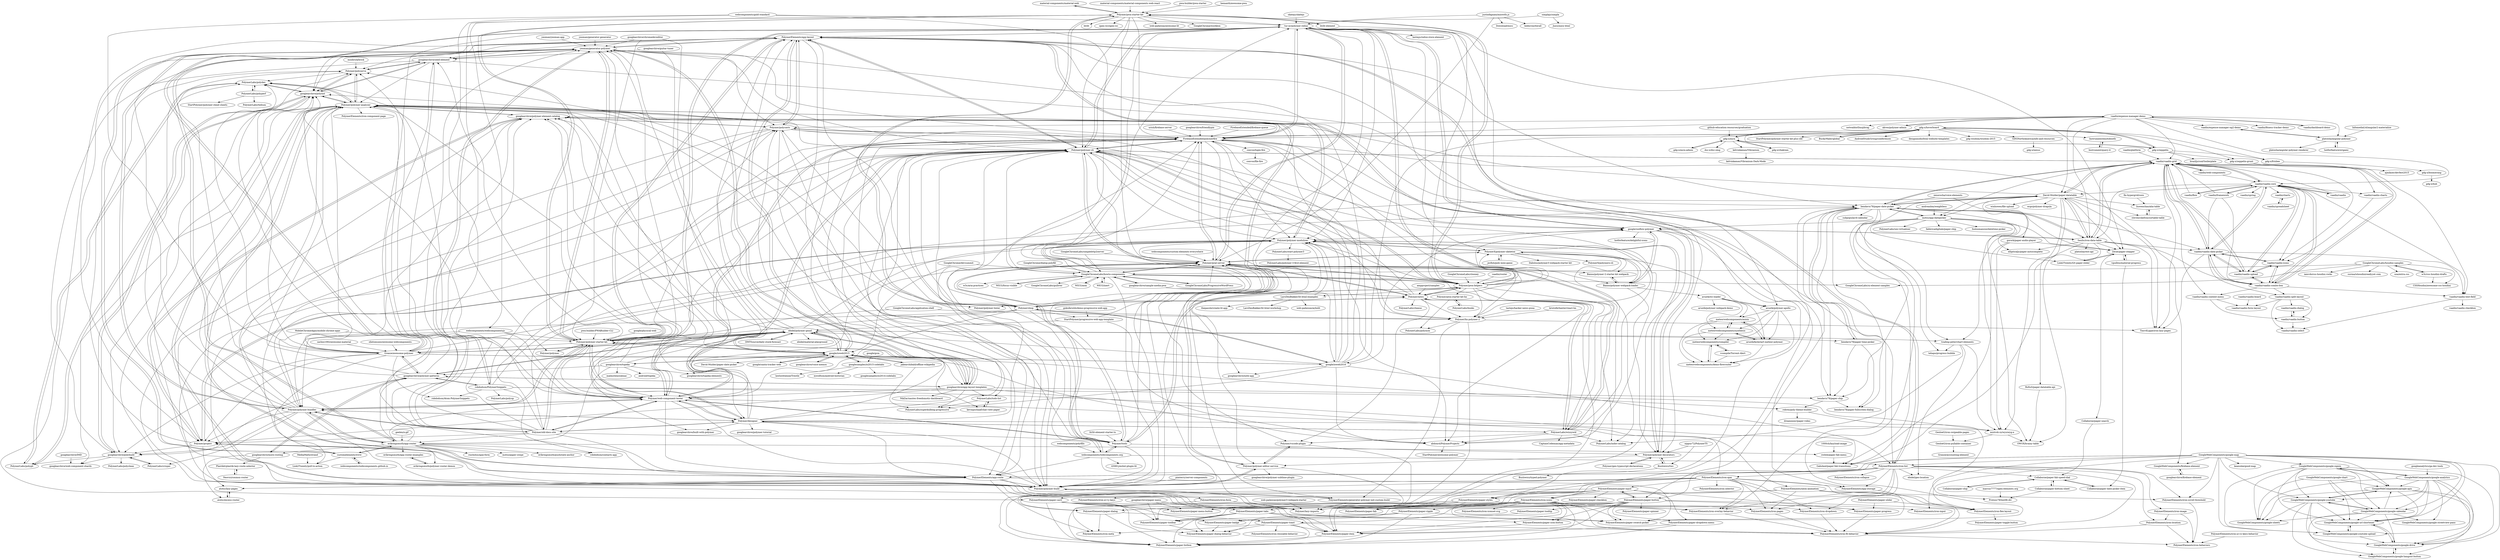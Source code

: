 digraph G {
"material-components/material-web" -> "Polymer/pwa-starter-kit" ["e"=1]
"yeoman/generator-polymer" -> "googlearchive/seed-element"
"yeoman/generator-polymer" -> "Polymer/polymer-starter-kit"
"yeoman/generator-polymer" -> "Polymer/polymer-bundler"
"yeoman/generator-polymer" -> "Polymer/polyserve"
"yeoman/generator-polymer" -> "robdodson/PolymerSnippets"
"yeoman/generator-polymer" -> "PolymerElements/app-layout"
"yeoman/generator-polymer" -> "googlearchive/app-layout-templates"
"yeoman/generator-polymer" -> "Polymer/polymer-cli"
"yeoman/generator-polymer" -> "bendavis78/paper-date-picker"
"yeoman/generator-polymer" -> "FirebaseExtended/polymerfire"
"yeoman/generator-polymer" -> "erikringsmuth/app-router"
"yeoman/generator-polymer" -> "Polymer/polycasts"
"yeoman/generator-polymer" -> "customelements/www"
"yeoman/generator-polymer" -> "googlearchive/polylint"
"yeoman/generator-polymer" -> "Polymer/web-component-tester"
"zenorocha/voice-elements" -> "bendavis78/paper-date-picker" ["e"=1]
"zenorocha/voice-elements" -> "gorork/paper-audio-player" ["e"=1]
"Polymer/pwa-starter-kit" -> "lit/lit-element" ["e"=1]
"Polymer/pwa-starter-kit" -> "Polymer/pwa-helpers"
"Polymer/pwa-starter-kit" -> "Polymer/prpl-server"
"Polymer/pwa-starter-kit" -> "Polymer/polymer-starter-kit"
"Polymer/pwa-starter-kit" -> "lit/lit" ["e"=1]
"Polymer/pwa-starter-kit" -> "open-wc/open-wc" ["e"=1]
"Polymer/pwa-starter-kit" -> "material-components/material-web" ["e"=1]
"Polymer/pwa-starter-kit" -> "web-padawan/awesome-lit" ["e"=1]
"Polymer/pwa-starter-kit" -> "Polymer/shop"
"Polymer/pwa-starter-kit" -> "Polymer/polymer" ["e"=1]
"Polymer/pwa-starter-kit" -> "Polymer/polymer-cli"
"Polymer/pwa-starter-kit" -> "FirebaseExtended/polymerfire"
"Polymer/pwa-starter-kit" -> "GoogleChrome/workbox" ["e"=1]
"Polymer/pwa-starter-kit" -> "webcomponents/webcomponentsjs" ["e"=1]
"Polymer/pwa-starter-kit" -> "tur-nr/polymer-redux"
"lit/lit-element" -> "Polymer/pwa-starter-kit" ["e"=1]
"lit/lit-element" -> "Polymer/pwa-helpers" ["e"=1]
"webcomponents/polyfills" -> "webcomponents/webcomponents.org" ["e"=1]
"trading-peter/chart-elements" -> "ebidel/geo-location"
"trading-peter/chart-elements" -> "tehapo/progress-bubble"
"trading-peter/chart-elements" -> "miztroh-zz/wysiwyg-e"
"trading-peter/chart-elements" -> "PolymerLabs/indie-catalog"
"material-components/material-components-web-react" -> "Polymer/pwa-starter-kit" ["e"=1]
"customelements/www" -> "webcomponents/webcomponents.github.io"
"customelements/www" -> "erikringsmuth/app-router"
"customelements/www" -> "yeoman/generator-polymer"
"customelements/www" -> "Polymer/polycasts"
"customelements/www" -> "Link2Twenty/pull-to-action"
"skatejs/skatejs" -> "tur-nr/polymer-redux" ["e"=1]
"GoogleChrome/dialog-polyfill" -> "GoogleChromeLabs/howto-components" ["e"=1]
"Polymer/polymer-bundler" -> "Polymer/web-component-tester"
"Polymer/polymer-bundler" -> "Polymer/polymer-analyzer"
"Polymer/polymer-bundler" -> "Polymer/polymer-cli"
"Polymer/polymer-bundler" -> "yeoman/generator-polymer"
"Polymer/polymer-bundler" -> "erikringsmuth/app-router"
"Polymer/polymer-bundler" -> "Polymer/polyserve"
"Polymer/polymer-bundler" -> "googlearchive/polymer-element-catalog"
"Polymer/polymer-bundler" -> "PolymerLabs/crisper"
"Polymer/polymer-bundler" -> "Polymer/old-docs-site"
"Polymer/polymer-bundler" -> "Polymer/designer"
"Polymer/polymer-bundler" -> "Polymer/polymer-starter-kit"
"Polymer/polymer-bundler" -> "Polymer/polymer-build"
"Polymer/polymer-bundler" -> "Polymer/project"
"Polymer/polymer-bundler" -> "googlearchive/polybuild"
"Polymer/polymer-bundler" -> "PolymerElements/app-layout"
"yeoman/yeoman-app" -> "yeoman/generator-polymer" ["e"=1]
"MobileChromeApps/mobile-chrome-apps" -> "Polymer/polymer-starter-kit" ["e"=1]
"MobileChromeApps/mobile-chrome-apps" -> "Polymer/polymer-bundler" ["e"=1]
"Polymer/designer" -> "Polymer/polymer-analyzer"
"Polymer/designer" -> "Polymer/old-docs-site"
"Polymer/designer" -> "PolymerLabs/wizzywid"
"Polymer/designer" -> "googlearchive/polymer-element-catalog"
"Polymer/designer" -> "Polymer/web-component-tester"
"Polymer/designer" -> "Polymer/polymer-build"
"Polymer/designer" -> "Polymer/polymer-bundler"
"Polymer/designer" -> "Polymer/polymer-starter-kit"
"Polymer/designer" -> "googlearchive/built-with-polymer"
"Polymer/designer" -> "FirebaseExtended/polymerfire"
"Polymer/designer" -> "PolymerElements/app-route"
"Polymer/designer" -> "googlearchive/polymer-tutorial"
"Polymer/designer" -> "Polymer/polymer-cli"
"Polymer/designer" -> "Polymer/prpl-server"
"Polymer/designer" -> "miztroh-zz/wysiwyg-e"
"GoogleWebComponents/google-chart" -> "GoogleWebComponents/google-apis"
"GoogleWebComponents/google-chart" -> "GoogleWebComponents/google-url-shortener"
"GoogleWebComponents/google-chart" -> "GoogleWebComponents/google-calendar"
"GoogleWebComponents/google-chart" -> "GoogleWebComponents/google-sheets"
"LarsDenBakker/lit-html-examples" -> "web-padawan/aybolit" ["e"=1]
"LarsDenBakker/lit-html-examples" -> "thepassle/create-lit-app" ["e"=1]
"LarsDenBakker/lit-html-examples" -> "LarsDenBakker/lit-html-workshop" ["e"=1]
"LarsDenBakker/lit-html-examples" -> "Polymer/polymer-modulizer"
"Polymer/pwa-helpers" -> "Polymer/prpl-server"
"Polymer/pwa-helpers" -> "Polymer/pwa-starter-kit"
"Polymer/pwa-helpers" -> "Polymer/polymer-modulizer"
"Polymer/pwa-helpers" -> "Polymer/polymer-cli"
"Polymer/pwa-helpers" -> "Polymer/tools"
"Polymer/pwa-helpers" -> "Polymer/pwa-starter-kit-hn"
"Polymer/pwa-helpers" -> "PolymerLabs/indie-catalog"
"Polymer/pwa-helpers" -> "google/uniflow-polymer"
"Polymer/pwa-helpers" -> "LarsDenBakker/lit-html-examples"
"Polymer/pwa-helpers" -> "Polymer/hn-polymer-2"
"Polymer/pwa-helpers" -> "tur-nr/polymer-redux"
"Polymer/pwa-helpers" -> "PolymerX/polymer-skeleton"
"Polymer/pwa-helpers" -> "Polymer/news"
"Polymer/pwa-helpers" -> "PolymerLabs/wizzywid"
"Polymer/pwa-helpers" -> "FirebaseExtended/polymerfire"
"gdg-x/aura" -> "gdg-x/aura-admin"
"gdg-x/aura" -> "gdg-x/hoverboard"
"gdg-x/aura" -> "dsc-x/dsc-omg"
"gdg-x/aura" -> "gdg-x/chakram"
"gdg-x/aura" -> "kelvinkamau/Vibranium"
"gdg-x/aura" -> "gdg-x/zeppelin"
"googlearchive/chromedeveditor" -> "Polymer/designer" ["e"=1]
"googlearchive/chromedeveditor" -> "Polymer/polymer-starter-kit" ["e"=1]
"googlearchive/chromedeveditor" -> "yeoman/generator-polymer" ["e"=1]
"andreasbm/weightless" -> "motss/app-datepicker" ["e"=1]
"mozbrick/brick" -> "Polymer/polyserve" ["e"=1]
"Polymer/pwa-starter-kit-hn" -> "PolymerLabs/polymon"
"Polymer/pwa-starter-kit-hn" -> "PolymerLabs/books"
"GoogleChromeLabs/clooney" -> "Polymer/pwa-helpers" ["e"=1]
"vaadin/router" -> "Polymer/pwa-helpers" ["e"=1]
"web-padawan/polymer3-webpack-starter" -> "Polymer/lazy-imports" ["e"=1]
"GoogleWebComponents/google-map" -> "GoogleWebComponents/google-apis"
"GoogleWebComponents/google-map" -> "GoogleWebComponents/google-youtube"
"GoogleWebComponents/google-map" -> "GoogleWebComponents/google-signin"
"GoogleWebComponents/google-map" -> "GoogleWebComponents/firebase-element"
"GoogleWebComponents/google-map" -> "PolymerElements/iron-list"
"GoogleWebComponents/google-map" -> "PolymerElements/iron-scroll-threshold"
"GoogleWebComponents/google-map" -> "PolymerElements/iron-flex-layout"
"GoogleWebComponents/google-map" -> "PolymerElements/paper-button"
"GoogleWebComponents/google-map" -> "GoogleWebComponents/google-calendar"
"GoogleWebComponents/google-map" -> "GoogleWebComponents/google-url-shortener"
"GoogleWebComponents/google-map" -> "GoogleWebComponents/google-drive"
"GoogleWebComponents/google-map" -> "PolymerElements/app-route"
"GoogleWebComponents/google-map" -> "GoogleWebComponents/google-youtube-upload"
"GoogleWebComponents/google-map" -> "keanulee/good-map"
"GoogleWebComponents/google-map" -> "PolymerElements/iron-input"
"googlearchive/seed-element" -> "googlearchive/polylint"
"googlearchive/seed-element" -> "Polymer/polyserve"
"googlearchive/seed-element" -> "PolymerElements/paper-styles"
"googlearchive/seed-element" -> "PolymerElements/app-route"
"googlearchive/seed-element" -> "Polymer/polymer-analyzer"
"googlearchive/seed-element" -> "yeoman/generator-polymer"
"googlearchive/seed-element" -> "googlearchive/polybuild"
"GoogleWebComponents/google-signin" -> "GoogleWebComponents/google-url-shortener"
"GoogleWebComponents/google-signin" -> "GoogleWebComponents/google-drive"
"GoogleWebComponents/google-signin" -> "GoogleWebComponents/google-sheets"
"GoogleWebComponents/google-signin" -> "GoogleWebComponents/google-apis"
"GoogleWebComponents/google-signin" -> "GoogleWebComponents/google-youtube-upload"
"GoogleWebComponents/google-signin" -> "GoogleWebComponents/google-youtube"
"GoogleWebComponents/google-signin" -> "GoogleWebComponents/google-analytics"
"GoogleWebComponents/google-signin" -> "GoogleWebComponents/google-calendar"
"geelen/x-gif" -> "erikringsmuth/app-router" ["e"=1]
"webcomponents/custom-elements-everywhere" -> "Polymer/prpl-server" ["e"=1]
"vaadin/charts" -> "vaadin/spreadsheet"
"webcomponents/webcomponents.github.io" -> "customelements/www"
"liuwenchao/aha-table" -> "stevenrskelton/sortable-table"
"gdg-x/boomerang" -> "gdg-x/hub"
"robdodson/PolymerSnippets" -> "robdodson/Atom-PolymerSnippets"
"robdodson/PolymerSnippets" -> "miztroh-zz/wysiwyg-e"
"robdodson/PolymerSnippets" -> "yeoman/generator-polymer"
"robdodson/PolymerSnippets" -> "GabiAxel/paper-fab-transitions"
"robdodson/PolymerSnippets" -> "googlearchive/polymer-patterns"
"robdodson/PolymerSnippets" -> "bendavis78/paper-date-picker"
"robdodson/PolymerSnippets" -> "robdodson/contacts-app"
"robdodson/PolymerSnippets" -> "PolymerLabs/polyup"
"robdodson/PolymerSnippets" -> "FirebaseExtended/polymerfire"
"PolymerLabs/start-polymer3" -> "PolymerLabs/polymer-3-first-element"
"gdg-x/frisbee" -> "gdg-x/boomerang"
"GoogleWebComponents/google-youtube" -> "GoogleWebComponents/google-youtube-upload"
"GoogleWebComponents/google-youtube" -> "GoogleWebComponents/google-drive"
"GoogleWebComponents/google-youtube" -> "GoogleWebComponents/google-url-shortener"
"GoogleWebComponents/google-youtube" -> "GoogleWebComponents/google-apis"
"GoogleWebComponents/google-youtube" -> "GoogleWebComponents/google-hangout-button"
"GoogleWebComponents/google-youtube" -> "GoogleWebComponents/google-calendar"
"GoogleWebComponents/google-youtube" -> "GoogleWebComponents/google-sheets"
"jecfish/poly-mini-game" -> "PolymerX/polymer-skeleton"
"GoogleWebComponents/google-apis" -> "GoogleWebComponents/google-hangout-button"
"GoogleWebComponents/google-apis" -> "GoogleWebComponents/google-sheets"
"GoogleWebComponents/google-apis" -> "GoogleWebComponents/google-url-shortener"
"GoogleWebComponents/google-apis" -> "GoogleWebComponents/google-youtube"
"GoogleWebComponents/google-apis" -> "GoogleWebComponents/google-drive"
"GoogleWebComponents/google-hangout-button" -> "GoogleWebComponents/google-drive"
"GoogleWebComponents/google-calendar" -> "GoogleWebComponents/google-drive"
"GoogleWebComponents/google-calendar" -> "GoogleWebComponents/google-hangout-button"
"GoogleWebComponents/google-calendar" -> "GoogleWebComponents/google-url-shortener"
"GoogleWebComponents/google-calendar" -> "GoogleWebComponents/google-apis"
"GoogleWebComponents/google-calendar" -> "GoogleWebComponents/google-youtube"
"GoogleWebComponents/google-calendar" -> "GoogleWebComponents/google-sheets"
"GoogleWebComponents/google-calendar" -> "GoogleWebComponents/google-streetview-pano"
"GoogleWebComponents/google-drive" -> "GoogleWebComponents/google-hangout-button"
"GoogleWebComponents/google-drive" -> "GoogleWebComponents/google-url-shortener"
"PolymerLabs/books" -> "Polymer/pwa-starter-kit-hn"
"stevenrskelton/sortable-table" -> "liuwenchao/aha-table"
"kelvinkamau/Vibranium" -> "kelvinkamau/Vibranium-Dark-Mode"
"fin-hypergrid/core" -> "liuwenchao/aha-table" ["e"=1]
"pwa-builder/pwa-starter" -> "Polymer/pwa-starter-kit" ["e"=1]
"webcomponents/webcomponentsjs" -> "Polymer/polymer-starter-kit" ["e"=1]
"webcomponents/webcomponentsjs" -> "Polymer/polymer-bundler" ["e"=1]
"webcomponents/webcomponentsjs" -> "Polymer/web-component-tester" ["e"=1]
"DMTSource/daily-stock-forecast" -> "ebidel/polymer-gmail" ["e"=1]
"google/ioweb2015" -> "google/santa-tracker-web" ["e"=1]
"google/ioweb2015" -> "Polymer/polymer-starter-kit"
"google/ioweb2015" -> "google/ioweb2016"
"google/ioweb2015" -> "googlearchive/topeka"
"google/ioweb2015" -> "ebidel/polymer-gmail"
"google/ioweb2015" -> "googlesamples/io2015-codelabs"
"google/ioweb2015" -> "googlearchive/app-layout-templates"
"google/ioweb2015" -> "yeoman/generator-polymer"
"google/ioweb2015" -> "googlearchive/voice-memos" ["e"=1]
"google/ioweb2015" -> "googlearchive/polymer-element-catalog"
"google/ioweb2015" -> "Polymer/polycasts"
"google/ioweb2015" -> "PolymerElements/app-layout"
"google/ioweb2015" -> "jakearchibald/offline-wikipedia" ["e"=1]
"google/ioweb2015" -> "kevinpschaaf/chat-view-paper"
"google/ioweb2015" -> "David-Mulder/paper-date-picker"
"googleanalytics/ga-dev-tools" -> "GoogleWebComponents/google-analytics" ["e"=1]
"google/physical-web" -> "Polymer/polymer-starter-kit" ["e"=1]
"w3c/css-houdini-drafts" -> "GoogleChromeLabs/houdini-samples" ["e"=1]
"w3c/css-houdini-drafts" -> "CSSHoudini/awesome-css-houdini" ["e"=1]
"bendavis78/paper-chip" -> "bendavis78/paper-fullscreen-dialog"
"bendavis78/paper-chip" -> "robrez/poly-theme-builder"
"bendavis78/paper-date-picker" -> "bendavis78/paper-time-picker"
"bendavis78/paper-date-picker" -> "bendavis78/paper-chip"
"bendavis78/paper-date-picker" -> "Zecat/paper-stepper"
"bendavis78/paper-date-picker" -> "David-Mulder/paper-datatable"
"bendavis78/paper-date-picker" -> "GabiAxel/paper-fab-transitions"
"bendavis78/paper-date-picker" -> "miztroh-zz/wysiwyg-e"
"bendavis78/paper-date-picker" -> "subpopular/d-calendar"
"bendavis78/paper-date-picker" -> "motss/app-datepicker"
"bendavis78/paper-date-picker" -> "vaadin/vaadin-grid"
"bendavis78/paper-date-picker" -> "bendavis78/paper-fullscreen-dialog"
"bendavis78/paper-date-picker" -> "Saulis/iron-data-table"
"bendavis78/paper-date-picker" -> "PolymerElements/paper-swatch-picker"
"bendavis78/paper-date-picker" -> "vaadin/vaadin-date-picker"
"bendavis78/paper-date-picker" -> "PolymerElements/paper-button"
"bendavis78/paper-date-picker" -> "trading-peter/chart-elements"
"github-education-resources/graduation" -> "gdg-x/aura" ["e"=1]
"googlearchive/polymer-patterns" -> "Polymer/polymer-analyzer"
"googlearchive/polymer-patterns" -> "googlearchive/more-routing"
"googlearchive/polymer-patterns" -> "googlearchive/seed-element"
"googlearchive/polymer-patterns" -> "googlearchive/app-layout-templates"
"googlearchive/polymer-patterns" -> "PolymerLabs/polydev"
"googlearchive/polymer-patterns" -> "Granze/awesome-polymer"
"googlearchive/polymer-patterns" -> "googlearchive/polybuild"
"googlearchive/polymer-patterns" -> "ebidel/polymer-gmail"
"googlearchive/polymer-patterns" -> "robdodson/PolymerSnippets"
"ebidel/polymer-gmail" -> "googlearchive/built-with-polymer"
"ebidel/polymer-gmail" -> "googlearchive/app-layout-templates"
"ebidel/polymer-gmail" -> "DMTSource/daily-stock-forecast" ["e"=1]
"ebidel/polymer-gmail" -> "googlearchive/polymer-patterns"
"ebidel/polymer-gmail" -> "ebidel/material-playground"
"ebidel/polymer-gmail" -> "googlearchive/polymer-element-catalog"
"ebidel/polymer-gmail" -> "trading-peter/chart-elements"
"ebidel/polymer-gmail" -> "David-Mulder/paper-datatable"
"ebidel/polymer-gmail" -> "Granze/awesome-polymer"
"ebidel/polymer-gmail" -> "PolymerElements/app-layout"
"ebidel/polymer-gmail" -> "google/ioweb2015"
"ebidel/polymer-gmail" -> "googlearchive/topeka-elements"
"ebidel/polymer-gmail" -> "Polymer/polycasts"
"ebidel/polymer-gmail" -> "bendavis78/paper-time-picker"
"ebidel/polymer-gmail" -> "Polymer/polymer-starter-kit"
"googlearchive/more-routing" -> "Plastikit/plastik-lazy-route-selector"
"googlearchive/more-routing" -> "atotic/excess-router"
"googlearchive/more-routing" -> "googlearchive/polymer-patterns"
"vaadin/vaadin-core" -> "vaadin/vaadin-date-picker"
"vaadin/vaadin-core" -> "vaadin/vaadin-icons"
"vaadin/vaadin-core" -> "vaadin/vaadin-grid"
"vaadin/vaadin-core" -> "vaadin/vaadin-combo-box"
"vaadin/vaadin-core" -> "vaadin/vaadin-upload"
"vaadin/vaadin-core" -> "vaadin/vaadin-charts"
"vaadin/vaadin-core" -> "vaadin/charts"
"vaadin/vaadin-core" -> "vaadin/framework" ["e"=1]
"vaadin/vaadin-core" -> "vaadin/vaadin-text-field"
"vaadin/vaadin-core" -> "vaadin/flow" ["e"=1]
"vaadin/vaadin-core" -> "vaadin/spring" ["e"=1]
"vaadin/vaadin-core" -> "vaadin/vaadin" ["e"=1]
"vaadin/vaadin-core" -> "Saulis/iron-data-table"
"vaadin/vaadin-core" -> "David-Mulder/paper-datatable"
"gdg-x/zeppelin" -> "gdg-x/hoverboard"
"gdg-x/zeppelin" -> "gdg-x/zeppelin-grunt"
"gdg-x/zeppelin" -> "gdg-x/aura"
"gdg-x/zeppelin" -> "gdg-x/frisbee"
"gdg-x/zeppelin" -> "braziljs/conf-boilerplate"
"FirebaseExtended/firebase-queue" -> "FirebaseExtended/polymerfire" ["e"=1]
"lit/lit-element-starter-ts" -> "Polymer/tools" ["e"=1]
"erikringsmuth/app-router" -> "googlearchive/more-routing"
"erikringsmuth/app-router" -> "Polymer/polymer-bundler"
"erikringsmuth/app-router" -> "erikringsmuth/polymer-router-demos"
"erikringsmuth/app-router" -> "erikringsmuth/app-router-examples"
"erikringsmuth/app-router" -> "motss/paper-swipe"
"erikringsmuth/app-router" -> "googlearchive/polymer-patterns"
"erikringsmuth/app-router" -> "tur-nr/polymer-redux"
"erikringsmuth/app-router" -> "customelements/www"
"erikringsmuth/app-router" -> "erikringsmuth/pushstate-anchor"
"erikringsmuth/app-router" -> "yeoman/generator-polymer"
"erikringsmuth/app-router" -> "rnicholus/ajax-form"
"erikringsmuth/app-router" -> "robdodson/contacts-app"
"erikringsmuth/app-router" -> "Polymer/polymer-analyzer"
"erikringsmuth/app-router" -> "cwdoh/paper-fab-menu"
"erikringsmuth/app-router" -> "Polymer/web-component-tester"
"Polymer/web-component-tester" -> "Polymer/polymer-cli"
"Polymer/web-component-tester" -> "Polymer/polymer-bundler"
"Polymer/web-component-tester" -> "Polymer/polymer-analyzer"
"Polymer/web-component-tester" -> "FirebaseExtended/polymerfire"
"Polymer/web-component-tester" -> "Polymer/prpl-server"
"Polymer/web-component-tester" -> "Polymer/tools"
"Polymer/web-component-tester" -> "googlearchive/polymer-element-catalog"
"Polymer/web-component-tester" -> "tur-nr/polymer-redux"
"Polymer/web-component-tester" -> "Polymer/designer"
"Polymer/web-component-tester" -> "PolymerLabs/polydev"
"Polymer/web-component-tester" -> "PolymerElements/app-route"
"Polymer/web-component-tester" -> "Polymer/polymer-build"
"Polymer/web-component-tester" -> "googlearchive/polylint"
"Polymer/web-component-tester" -> "PolymerElements/iron-ajax"
"Polymer/web-component-tester" -> "Polymer/old-docs-site"
"vaadin/vaadin-grid" -> "vaadin/vaadin-combo-box"
"vaadin/vaadin-grid" -> "vaadin/vaadin-date-picker"
"vaadin/vaadin-grid" -> "vaadin/vaadin-core"
"vaadin/vaadin-grid" -> "vaadin/vaadin-upload"
"vaadin/vaadin-grid" -> "vaadin/vaadin-icons"
"vaadin/vaadin-grid" -> "Saulis/iron-data-table"
"vaadin/vaadin-grid" -> "TimvdLippe/iron-lazy-pages"
"vaadin/vaadin-grid" -> "David-Mulder/paper-datatable"
"vaadin/vaadin-grid" -> "bendavis78/paper-date-picker"
"vaadin/vaadin-grid" -> "Polymer/polymer-cli"
"vaadin/vaadin-grid" -> "vaadin/vaadin-charts"
"vaadin/vaadin-grid" -> "vaadin/vaadin-context-menu"
"vaadin/vaadin-grid" -> "vaadin/vaadin-text-field"
"vaadin/vaadin-grid" -> "motss/app-datepicker"
"vaadin/vaadin-grid" -> "vaadin/web-components" ["e"=1]
"urish/firebase-server" -> "FirebaseExtended/polymerfire" ["e"=1]
"cwdoh/paper-fab-menu" -> "GabiAxel/paper-fab-transitions"
"GoogleChrome/devsummit" -> "GoogleChromeLabs/howto-components" ["e"=1]
"GoogleChrome/devsummit" -> "google/ioweb2015" ["e"=1]
"googlearchive/topeka" -> "googlearchive/topeka-elements"
"googlearchive/topeka" -> "google/ioweb2015"
"googlearchive/topeka" -> "android/topeka" ["e"=1]
"googlearchive/topeka" -> "ebidel/polymer-gmail"
"googlearchive/topeka" -> "yeoman/generator-polymer"
"googlearchive/topeka" -> "malmstein/yahnac" ["e"=1]
"googlearchive/topeka" -> "googlearchive/polymer-patterns"
"googlearchive/topeka" -> "erikringsmuth/app-router"
"sachin1092/awesome-material" -> "Granze/awesome-polymer" ["e"=1]
"erikringsmuth/polymer-router-demos" -> "erikringsmuth/app-router-examples"
"google/santa-tracker-web" -> "google/ioweb2015" ["e"=1]
"GoogleWebComponents/google-analytics" -> "GoogleWebComponents/google-signin"
"GoogleWebComponents/google-analytics" -> "GoogleWebComponents/google-url-shortener"
"GoogleWebComponents/google-analytics" -> "GoogleWebComponents/google-calendar"
"GoogleWebComponents/google-analytics" -> "GoogleWebComponents/google-sheets"
"GoogleWebComponents/google-analytics" -> "GoogleWebComponents/google-youtube-upload"
"GoogleWebComponents/google-analytics" -> "GoogleWebComponents/google-apis"
"GoogleWebComponents/google-analytics" -> "GoogleWebComponents/google-streetview-pano"
"GoogleWebComponents/google-analytics" -> "GoogleWebComponents/google-drive"
"GoogleWebComponents/google-analytics" -> "GoogleWebComponents/google-youtube"
"1000ch/lazyload-image" -> "cwdoh/paper-fab-menu"
"GoogleWebComponents/google-youtube-upload" -> "GoogleWebComponents/google-url-shortener"
"GoogleWebComponents/google-youtube-upload" -> "GoogleWebComponents/google-drive"
"GoogleWebComponents/google-url-shortener" -> "GoogleWebComponents/google-drive"
"GoogleWebComponents/google-url-shortener" -> "GoogleWebComponents/google-youtube-upload"
"gdg-x/aura-admin" -> "gdg-x/aura"
"vaadin/spreadsheet" -> "vaadin/charts"
"googlearchive/firebase-element" -> "GoogleWebComponents/firebase-element"
"erikringsmuth/app-router-examples" -> "erikringsmuth/polymer-router-demos"
"googlearchive/app-layout-templates" -> "Polymer/polymer-starter-kit"
"googlearchive/app-layout-templates" -> "PolymerElements/neon-animation"
"googlearchive/app-layout-templates" -> "Polymer/project"
"googlearchive/app-layout-templates" -> "googlearchive/polymer-patterns"
"googlearchive/app-layout-templates" -> "PolymerLabs/todo-list"
"googlearchive/app-layout-templates" -> "ebidel/polymer-gmail"
"googlearchive/app-layout-templates" -> "PolymerElements/app-layout"
"googlearchive/app-layout-templates" -> "bendavis78/paper-chip"
"googlearchive/app-layout-templates" -> "PolymerLabs/zuperkulblog-progressive"
"googlearchive/app-layout-templates" -> "NikZar/nautes-freedomotic-dashboard"
"googlearchive/app-layout-templates" -> "yeoman/generator-polymer"
"googlearchive/app-layout-templates" -> "Polymer/web-component-tester"
"PolymerElements/iron-overlay-behavior" -> "PolymerElements/iron-fit-behavior"
"webcomponents/gold-standard" -> "Granze/awesome-polymer" ["e"=1]
"webcomponents/gold-standard" -> "tur-nr/polymer-redux" ["e"=1]
"webcomponents/gold-standard" -> "GoogleChromeLabs/howto-components" ["e"=1]
"webcomponents/gold-standard" -> "Polymer/web-component-tester" ["e"=1]
"atotic/excess-router" -> "atotic/lazy-pages"
"googlesamples/io2015-codelabs" -> "googlesamples/io2014-codelabs"
"googlesamples/io2015-codelabs" -> "google/ioweb2015"
"googlesamples/io2015-codelabs" -> "lawloretienne/Trestle" ["e"=1]
"googlesamples/io2015-codelabs" -> "mwolfson/android-historian" ["e"=1]
"Polymer/polymer-analyzer" -> "Polymer/polymer-editor-service"
"Polymer/polymer-analyzer" -> "Polymer/polymer-build"
"Polymer/polymer-analyzer" -> "googlearchive/polylint"
"Polymer/polymer-analyzer" -> "Polymer/lazy-imports"
"Polymer/polymer-analyzer" -> "Polymer/polymer-linter"
"Polymer/polymer-analyzer" -> "Polymer/polymer-decorators"
"Polymer/polymer-analyzer" -> "PolymerElements/iron-component-page"
"Polymer/polymer-analyzer" -> "googlearchive/polybuild"
"Polymer/polymer-analyzer" -> "PolymerLabs/polydev"
"Polymer/polymer-analyzer" -> "googlearchive/web-component-shards"
"Polymer/polymer-analyzer" -> "Polymer/polymer-modulizer"
"Polymer/polymer-analyzer" -> "PolymerElements/app-route"
"Polymer/polymer-analyzer" -> "googlearchive/polymer-element-catalog"
"Polymer/polymer-analyzer" -> "Polymer/polyserve"
"googlearchive/polymer-element-catalog" -> "Polymer/lazy-imports"
"googlearchive/polymer-element-catalog" -> "Polymer/polymer-analyzer"
"googlearchive/polymer-element-catalog" -> "Polymer/project"
"googlearchive/polymer-element-catalog" -> "Polymer/polycasts"
"Polymer/polymer-starter-kit" -> "googlearchive/app-layout-templates"
"Polymer/polymer-starter-kit" -> "google/ioweb2015"
"Polymer/polymer-starter-kit" -> "yeoman/generator-polymer"
"Polymer/polymer-starter-kit" -> "Polymer/old-docs-site"
"Polymer/polymer-starter-kit" -> "Polymer/polymer" ["e"=1]
"Polymer/polymer-starter-kit" -> "Polymer/polymer-cli"
"Polymer/polymer-starter-kit" -> "PolymerElements/app-layout"
"Polymer/polymer-starter-kit" -> "FirebaseExtended/polymerfire"
"Polymer/polymer-starter-kit" -> "Polymer/polymer-bundler"
"Polymer/polymer-starter-kit" -> "Polymer/designer"
"Polymer/polymer-starter-kit" -> "Polymer/web-component-tester"
"Polymer/polymer-starter-kit" -> "googlearchive/seed-element"
"Polymer/polymer-starter-kit" -> "Polymer/pwa-starter-kit"
"Polymer/polymer-starter-kit" -> "ebidel/polymer-gmail"
"Polymer/polymer-starter-kit" -> "Granze/awesome-polymer"
"googlearchive/guitar-tuner" -> "google/ioweb2015" ["e"=1]
"googlearchive/guitar-tuner" -> "googlearchive/seed-element" ["e"=1]
"obetomuniz/awesome-webcomponents" -> "Granze/awesome-polymer" ["e"=1]
"googlearchive/polybuild" -> "googlearchive/polylint"
"googlearchive/polybuild" -> "PolymerLabs/polyclean"
"googlearchive/polybuild" -> "googlearchive/web-component-shards"
"googlearchive/polybuild" -> "PolymerLabs/crisper"
"googlearchive/polybuild" -> "PolymerLabs/polygit"
"gdg-x/hoverboard" -> "gdg-x/zeppelin"
"gdg-x/hoverboard" -> "gdg-x/aura"
"gdg-x/hoverboard" -> "gdg-x/frisbee"
"gdg-x/hoverboard" -> "FirebaseExtended/polymerfire"
"gdg-x/hoverboard" -> "gdg-x/zeppelin-grunt"
"gdg-x/hoverboard" -> "GDGNorthAmerica/info-and-resources"
"gdg-x/hoverboard" -> "google/ioweb2015"
"gdg-x/hoverboard" -> "StartPolymer/polymer-starter-kit-plus-old"
"gdg-x/hoverboard" -> "BuckyMaler/global" ["e"=1]
"gdg-x/hoverboard" -> "AndroidStudyGroup/conferences" ["e"=1]
"gdg-x/hoverboard" -> "designmodo/html-website-templates" ["e"=1]
"gdg-x/hoverboard" -> "gdg-x/chakram"
"gdg-x/hoverboard" -> "google/ioweb2016"
"gdg-x/hoverboard" -> "gdg-wisdom/wisdom-2015"
"gdg-x/hoverboard" -> "Instrument/emotobooth"
"pwa-builder/PWABuilder-CLI" -> "Polymer/polymer-starter-kit" ["e"=1]
"justinfagnani/mixwith.js" -> "Polymer/prpl-server"
"justinfagnani/mixwith.js" -> "tur-nr/polymer-redux"
"justinfagnani/mixwith.js" -> "Download/mics"
"justinfagnani/mixwith.js" -> "leebyron/iterall" ["e"=1]
"googlearchive/voice-memos" -> "google/ioweb2015" ["e"=1]
"PolymerElements/paper-tabs" -> "PolymerElements/paper-toolbar"
"PolymerElements/paper-tabs" -> "PolymerElements/paper-item"
"PolymerElements/paper-tabs" -> "PolymerElements/paper-dialog-behavior"
"PolymerElements/paper-tabs" -> "PolymerElements/paper-icon-button"
"PolymerElements/paper-tabs" -> "PolymerElements/paper-swatch-picker"
"PolymerElements/paper-tabs" -> "PolymerElements/paper-listbox"
"jakearchibald/offline-wikipedia" -> "google/ioweb2015" ["e"=1]
"jakearchibald/offline-wikipedia" -> "PolymerLabs/zuperkulblog-progressive" ["e"=1]
"PolymerElements/neon-animation" -> "PolymerElements/iron-flex-layout"
"PolymerElements/neon-animation" -> "PolymerElements/paper-styles"
"PolymerElements/neon-animation" -> "PolymerElements/iron-pages"
"PolymerElements/neon-animation" -> "PolymerElements/iron-a11y-keys"
"PolymerElements/neon-animation" -> "PolymerElements/iron-scroll-threshold"
"PolymerElements/paper-styles" -> "PolymerElements/paper-fab"
"PolymerElements/paper-styles" -> "PolymerElements/paper-listbox"
"PolymerElements/paper-styles" -> "PolymerElements/iron-overlay-behavior"
"PolymerElements/paper-styles" -> "PolymerElements/paper-swatch-picker"
"PolymerElements/paper-styles" -> "PolymerElements/paper-toolbar"
"PolymerElements/paper-styles" -> "PolymerElements/paper-item"
"Polymer/polyserve" -> "googlearchive/polylint"
"Polymer/polyserve" -> "Polymer/polymer-analyzer"
"Polymer/polyserve" -> "googlearchive/seed-element"
"Polymer/polyserve" -> "PolymerLabs/polydev"
"PolymerElements/paper-item" -> "PolymerElements/paper-listbox"
"PolymerElements/iron-list" -> "PolymerElements/iron-overlay-behavior"
"PolymerElements/iron-list" -> "PolymerElements/iron-image"
"PolymerElements/iron-list" -> "PolymerElements/iron-dropdown"
"PolymerElements/iron-list" -> "PolymerElements/iron-fit-behavior"
"PolymerElements/iron-list" -> "PolymerElements/iron-scroll-threshold"
"PolymerElements/iron-list" -> "PolymerElements/iron-collapse"
"PolymerElements/iron-list" -> "PolymerElements/app-storage"
"PolymerElements/iron-list" -> "ebidel/geo-location"
"PolymerElements/iron-list" -> "PolymerElements/app-route"
"PolymerElements/iron-list" -> "PolymerElements/iron-pages"
"PolymerElements/iron-list" -> "Polymer/lazy-imports"
"PolymerElements/iron-list" -> "PolymerElements/app-layout"
"PolymerElements/iron-list" -> "PolymerElements/iron-location"
"PolymerElements/iron-list" -> "PolymerElements/iron-ajax"
"PolymerElements/iron-list" -> "Collaborne/paper-fab-speed-dial"
"PolymerLabs/crisper" -> "googlearchive/polybuild"
"PolymerElements/app-storage" -> "PolymerElements/paper-swatch-picker"
"googlearchive/paper-menu" -> "PolymerElements/paper-menu-button"
"googlearchive/paper-menu" -> "PolymerElements/paper-toolbar"
"googlearchive/paper-menu" -> "PolymerElements/paper-item"
"PolymerElements/iron-icons" -> "PolymerElements/paper-listbox"
"PolymerElements/iron-icons" -> "PolymerElements/paper-item"
"PolymerElements/iron-icons" -> "PolymerElements/paper-icon-button"
"PolymerElements/iron-icons" -> "PolymerElements/iron-iconset-svg"
"PolymerElements/iron-icons" -> "PolymerElements/iron-pages"
"PolymerElements/iron-icons" -> "PolymerElements/paper-dialog"
"PolymerElements/iron-icons" -> "PolymerElements/paper-menu-button"
"PolymerElements/iron-icons" -> "PolymerElements/paper-toast"
"PolymerElements/iron-icons" -> "PolymerElements/iron-input"
"PolymerElements/iron-icons" -> "PolymerElements/paper-swatch-picker"
"PolymerElements/iron-icons" -> "PolymerElements/iron-fit-behavior"
"PolymerElements/iron-icons" -> "PolymerElements/iron-dropdown"
"PolymerElements/iron-icons" -> "PolymerElements/paper-fab"
"PolymerElements/iron-icons" -> "PolymerElements/paper-ripple"
"PolymerElements/iron-icons" -> "PolymerElements/paper-tabs"
"PolymerElements/iron-ajax" -> "PolymerElements/iron-pages"
"PolymerElements/iron-ajax" -> "PolymerElements/iron-fit-behavior"
"PolymerElements/iron-ajax" -> "PolymerElements/iron-icons"
"PolymerElements/iron-ajax" -> "PolymerElements/paper-card"
"PolymerElements/iron-ajax" -> "PolymerElements/iron-overlay-behavior"
"PolymerElements/iron-ajax" -> "PolymerElements/paper-dialog"
"PolymerElements/iron-ajax" -> "PolymerElements/iron-dropdown"
"PolymerElements/iron-ajax" -> "PolymerElements/iron-flex-layout"
"PolymerElements/iron-ajax" -> "PolymerElements/paper-listbox"
"PolymerElements/iron-ajax" -> "PolymerElements/app-storage"
"PolymerElements/iron-ajax" -> "PolymerElements/paper-input"
"PolymerElements/iron-ajax" -> "PolymerElements/iron-selector"
"PolymerElements/iron-image" -> "PolymerElements/iron-location"
"PolymerElements/iron-image" -> "PolymerElements/iron-behaviors"
"PolymerElements/paper-ripple" -> "PolymerElements/paper-dialog-behavior"
"PolymerElements/paper-ripple" -> "PolymerElements/paper-listbox"
"PolymerElements/paper-ripple" -> "PolymerElements/paper-toolbar"
"PolymerElements/paper-ripple" -> "PolymerElements/iron-fit-behavior"
"PolymerElements/paper-toolbar" -> "PolymerElements/paper-dialog-behavior"
"PolymerElements/iron-flex-layout" -> "PolymerElements/paper-toggle-button"
"PolymerElements/paper-input" -> "PolymerElements/paper-listbox"
"PolymerElements/paper-input" -> "PolymerElements/paper-fab"
"PolymerElements/paper-input" -> "PolymerElements/paper-item"
"PolymerElements/paper-input" -> "PolymerElements/paper-button"
"PolymerElements/paper-input" -> "PolymerElements/paper-dialog"
"PolymerElements/paper-input" -> "PolymerElements/paper-checkbox"
"PolymerElements/paper-input" -> "PolymerElements/paper-dropdown-menu"
"PolymerElements/paper-input" -> "PolymerElements/iron-icons"
"PolymerElements/paper-input" -> "PolymerElements/paper-progress"
"PolymerElements/paper-button" -> "PolymerElements/paper-badge"
"PolymerElements/paper-button" -> "PolymerElements/paper-item"
"PolymerElements/paper-button" -> "PolymerElements/paper-progress"
"PolymerElements/paper-button" -> "PolymerElements/paper-toolbar"
"PolymerElements/paper-button" -> "PolymerElements/paper-dialog"
"PolymerElements/paper-button" -> "PolymerElements/paper-fab"
"PolymerElements/paper-button" -> "PolymerElements/paper-input"
"PolymerElements/paper-button" -> "PolymerElements/iron-flex-layout"
"PolymerElements/paper-button" -> "PolymerElements/paper-dropdown-menu"
"PolymerElements/paper-button" -> "PolymerElements/paper-spinner"
"PolymerElements/paper-button" -> "PolymerElements/paper-menu-button"
"PolymerElements/paper-button" -> "PolymerElements/paper-icon-button"
"PolymerElements/paper-button" -> "PolymerElements/paper-swatch-picker"
"PolymerElements/paper-button" -> "PolymerElements/paper-tooltip"
"PolymerElements/iron-fit-behavior" -> "PolymerElements/iron-behaviors"
"PolymerElements/paper-progress" -> "PolymerElements/iron-fit-behavior"
"PolymerElements/paper-slider" -> "PolymerElements/paper-progress"
"PolymerElements/paper-slider" -> "PolymerElements/iron-fit-behavior"
"PolymerElements/paper-icon-button" -> "PolymerElements/paper-item"
"PolymerElements/iron-pages" -> "PolymerElements/iron-fit-behavior"
"PolymerElements/paper-toast" -> "PolymerElements/iron-fit-behavior"
"PolymerElements/paper-toast" -> "PolymerElements/paper-dialog-behavior"
"PolymerElements/paper-toast" -> "PolymerElements/iron-resizable-behavior"
"PolymerElements/paper-toast" -> "PolymerElements/paper-listbox"
"PolymerElements/paper-toast" -> "PolymerElements/iron-meta"
"PolymerElements/paper-toast" -> "PolymerElements/paper-item"
"PolymerElements/iron-a11y-keys-behavior" -> "PolymerElements/iron-behaviors"
"googlearchive/polylint" -> "PolymerLabs/polydev"
"googlearchive/polylint" -> "PolymerLabs/polygit"
"googlearchive/polylint" -> "googlearchive/polybuild"
"googlearchive/polylint" -> "Polymer/polymer-analyzer"
"googlearchive/polylint" -> "googlearchive/seed-element"
"googlearchive/polylint" -> "Polymer/polymer-build"
"googlearchive/polylint" -> "Polymer/polyserve"
"PolymerElements/iron-form" -> "PolymerElements/iron-meta"
"PolymerElements/iron-form" -> "PolymerElements/iron-overlay-behavior"
"PolymerElements/paper-dialog" -> "PolymerElements/paper-listbox"
"PolymerElements/paper-dialog" -> "PolymerElements/paper-toast"
"PolymerElements/paper-dialog" -> "PolymerElements/iron-meta"
"PolymerElements/iron-dropdown" -> "PolymerElements/iron-fit-behavior"
"PolymerElements/paper-tooltip" -> "PolymerElements/paper-badge"
"PolymerElements/paper-badge" -> "PolymerElements/paper-dialog-behavior"
"PolymerElements/paper-dropdown-menu" -> "PolymerElements/paper-listbox"
"PolymerElements/paper-dropdown-menu" -> "PolymerElements/paper-item"
"PolymerElements/paper-card" -> "PolymerElements/paper-badge"
"PolymerElements/paper-card" -> "PolymerElements/paper-menu-button"
"PolymerElements/paper-card" -> "PolymerElements/paper-toolbar"
"PolymerElements/paper-card" -> "PolymerElements/paper-listbox"
"PolymerElements/paper-card" -> "PolymerElements/paper-dialog-behavior"
"PolymerElements/paper-card" -> "PolymerElements/paper-tabs"
"PolymerElements/paper-card" -> "PolymerElements/paper-item"
"vaadin/flow" -> "vaadin/vaadin-core" ["e"=1]
"vaadin/flow" -> "vaadin/vaadin-grid" ["e"=1]
"Granze/awesome-polymer" -> "abdonrd/PolymerProjects"
"Granze/awesome-polymer" -> "googlearchive/polymer-element-catalog"
"Granze/awesome-polymer" -> "Polymer/polymer-modulizer"
"Granze/awesome-polymer" -> "googlearchive/polymer-patterns"
"Granze/awesome-polymer" -> "Polymer/polyserve"
"Granze/awesome-polymer" -> "Link2Twenty/pull-to-action"
"Granze/awesome-polymer" -> "tur-nr/polymer-redux"
"Granze/awesome-polymer" -> "googlearchive/polylint"
"Granze/awesome-polymer" -> "robdodson/Atom-PolymerSnippets"
"Granze/awesome-polymer" -> "robrez/poly-theme-builder"
"Granze/awesome-polymer" -> "Polymer/project"
"Granze/awesome-polymer" -> "PolymerLabs/polydev"
"Granze/awesome-polymer" -> "ebidel/polymer-gmail"
"Granze/awesome-polymer" -> "googlearchive/polybuild"
"Granze/awesome-polymer" -> "Polymer/polymer-analyzer"
"google/gcm" -> "googlesamples/io2015-codelabs" ["e"=1]
"vaadin/web-components" -> "vaadin/vaadin-grid" ["e"=1]
"vaadin/web-components" -> "vaadin/vaadin-core" ["e"=1]
"googlearchive/IMD" -> "googlearchive/web-component-shards"
"Polymer/polycasts" -> "googlearchive/polymer-element-catalog"
"Polymer/polycasts" -> "FirebaseExtended/polymerfire"
"Polymer/polycasts" -> "PolymerLabs/todo-list"
"Polymer/polycasts" -> "abdonrd/PolymerProjects"
"Polymer/polycasts" -> "PolymerElements/app-layout"
"Polymer/polycasts" -> "Polymer/project"
"Polymer/polycasts" -> "Polymer/polymer-build"
"Polymer/polycasts" -> "Polymer/lazy-imports"
"Polymer/polycasts" -> "Polymer/hn-polymer-2"
"nippur72/PolymerTS" -> "Polymer/polymer-decorators" ["e"=1]
"nippur72/PolymerTS" -> "Buslowicz/twc" ["e"=1]
"MediaMath/strand" -> "Link2Twenty/pull-to-action"
"Plastikit/plastik-lazy-route-selector" -> "Neovici/cosmoz-router"
"gorork/paper-audio-player" -> "Zecat/paper-stepper"
"gorork/paper-audio-player" -> "GabiAxel/paper-fab-transitions"
"gorork/paper-audio-player" -> "miztroh-zz/wysiwyg-e"
"GoogleWebComponents/firebase-element" -> "googlearchive/firebase-element"
"bendavis78/paper-time-picker" -> "bendavis78/paper-date-picker"
"bendavis78/paper-time-picker" -> "bendavis78/paper-chip"
"bendavis78/paper-time-picker" -> "bendavis78/paper-fullscreen-dialog"
"vaadin/vaadin-charts" -> "vaadin/vaadin-icons"
"gdg-x/zeppelin-grunt" -> "ajmikzer/devfest2015"
"GDGNorthAmerica/info-and-resources" -> "gdg-x/nexus"
"vcompile/Torrent-Alert" -> "meteorwebcomponents/compiler"
"vcompile/Torrent-Alert" -> "meteorwebcomponents/demo-flowrouter"
"Neovici/cosmoz-router" -> "Plastikit/plastik-lazy-route-selector"
"google/ioweb2016" -> "google/ioweb2015"
"google/ioweb2016" -> "FirebaseExtended/polymerfire"
"google/ioweb2016" -> "Polymer/shop"
"google/ioweb2016" -> "Polymer/polymer-cli"
"google/ioweb2016" -> "googlearchive/note-app"
"google/ioweb2016" -> "ebidel/polymer-gmail"
"google/ioweb2016" -> "Polymer/polymer-modulizer"
"google/ioweb2016" -> "PolymerElements/app-layout"
"google/ioweb2016" -> "abdonrd/PolymerProjects"
"google/ioweb2016" -> "PolymerElements/iron-list"
"google/ioweb2016" -> "google/uniflow-polymer"
"google/ioweb2016" -> "googlearchive/polymer-element-catalog"
"google/ioweb2016" -> "PolymerLabs/zuperkulblog-progressive"
"gokulkrishh/demo-progressive-web-app" -> "StartPolymer/progressive-web-app-template" ["e"=1]
"GoogleChromeLabs/application-shell" -> "Polymer/polymer-starter-kit" ["e"=1]
"GoogleChromeLabs/application-shell" -> "Polymer/hn-polymer-2" ["e"=1]
"tur-nr/polymer-redux" -> "google/uniflow-polymer"
"tur-nr/polymer-redux" -> "Polymer/prpl-server"
"tur-nr/polymer-redux" -> "Polymer/polymer-cli"
"tur-nr/polymer-redux" -> "FirebaseExtended/polymerfire"
"tur-nr/polymer-redux" -> "Polymer/polymer-decorators"
"tur-nr/polymer-redux" -> "lastmjs/redux-store-element"
"tur-nr/polymer-redux" -> "PolymerElements/app-layout"
"tur-nr/polymer-redux" -> "aruntk/polymer-apollo"
"tur-nr/polymer-redux" -> "PolymerX/polymer-skeleton"
"tur-nr/polymer-redux" -> "Zecat/paper-stepper"
"tur-nr/polymer-redux" -> "Polymer/polymer-build"
"tur-nr/polymer-redux" -> "Polymer/polymer-modulizer"
"tur-nr/polymer-redux" -> "Polymer/pwa-helpers"
"tur-nr/polymer-redux" -> "Granze/awesome-polymer"
"tur-nr/polymer-redux" -> "Polymer/web-component-tester"
"GoogleChromeLabs/simplehttp2server" -> "GoogleChromeLabs/howto-components" ["e"=1]
"GoogleChromeLabs/simplehttp2server" -> "Polymer/prpl-server" ["e"=1]
"hemanth/awesome-pwa" -> "Polymer/pwa-starter-kit" ["e"=1]
"ampproject/samples" -> "Polymer/news" ["e"=1]
"PolymerLabs/polydev" -> "googlearchive/polylint"
"PolymerLabs/polydev" -> "PolymerLabs/polygit"
"PolymerLabs/polydev" -> "PolymerLabs/polyperf"
"PolymerLabs/polydev" -> "Polymer/polymer-analyzer"
"akveo/polymer-admin" -> "vaadin/expense-manager-demo" ["e"=1]
"vaadin/expense-manager-demo" -> "vaadin/expense-manager-ng2-demo"
"vaadin/expense-manager-demo" -> "vaadin/fitness-tracker-demo"
"vaadin/expense-manager-demo" -> "FirebaseExtended/polymerfire"
"vaadin/expense-manager-demo" -> "akveo/polymer-admin" ["e"=1]
"vaadin/expense-manager-demo" -> "vaadin/vaadin-grid"
"vaadin/expense-manager-demo" -> "vaadin/vaadin-core"
"vaadin/expense-manager-demo" -> "David-Mulder/paper-datatable"
"vaadin/expense-manager-demo" -> "Polymer/polycasts"
"vaadin/expense-manager-demo" -> "vaadin/dashboard-demo" ["e"=1]
"vaadin/expense-manager-demo" -> "Saulis/iron-data-table"
"vaadin/expense-manager-demo" -> "notwaldorf/mojibrag"
"vaadin/expense-manager-demo" -> "platosha/angular-polymer"
"PolymerElements/app-layout" -> "FirebaseExtended/polymerfire"
"PolymerElements/app-layout" -> "Polymer/polymer-cli"
"PolymerElements/app-layout" -> "PolymerElements/iron-list"
"PolymerElements/app-layout" -> "tur-nr/polymer-redux"
"PolymerElements/app-layout" -> "Polymer/polycasts"
"PolymerElements/app-layout" -> "PolymerElements/app-route"
"PolymerElements/app-layout" -> "googlearchive/app-layout-templates"
"PolymerElements/app-layout" -> "Polymer/project"
"PolymerElements/app-layout" -> "Polymer/polymer-starter-kit"
"PolymerElements/app-layout" -> "googlearchive/seed-element"
"PolymerElements/app-layout" -> "googlearchive/polylint"
"PolymerElements/app-layout" -> "yeoman/generator-polymer"
"PolymerElements/app-layout" -> "bendavis78/paper-date-picker"
"PolymerElements/app-layout" -> "PolymerElements/paper-card"
"PolymerElements/app-layout" -> "PolymerElements/paper-styles"
"PolymerLabs/polygit" -> "googlearchive/polylint"
"PolymerLabs/polygit" -> "PolymerLabs/polydev"
"vaadin/vaadin-combo-box" -> "vaadin/vaadin-icons"
"vaadin/vaadin-combo-box" -> "vaadin/vaadin-date-picker"
"vaadin/vaadin-combo-box" -> "vaadin/vaadin-upload"
"vaadin/vaadin-combo-box" -> "vaadin/vaadin-grid"
"vaadin/vaadin-combo-box" -> "vaadin/vaadin-context-menu"
"vaadin/vaadin-combo-box" -> "vaadin/vaadin-core"
"vaadin/vaadin-combo-box" -> "vaadin/vaadin-text-field"
"vaadin/vaadin-combo-box" -> "vaadin/vaadin-split-layout"
"kevinpschaaf/chat-view-paper" -> "PolymerLabs/todo-list"
"PolymerLabs/todo-list" -> "kevinpschaaf/chat-view-paper"
"PolymerLabs/todo-list" -> "PolymerLabs/zuperkulblog-progressive"
"Polymer/project" -> "Polymer/polymer-modulizer"
"Polymer/project" -> "PolymerElements/app-route"
"Polymer/project" -> "googlearchive/polymer-element-catalog"
"Polymer/project" -> "Polymer/polyserve"
"Polymer/project" -> "Polymer/polymer-build"
"Polymer/project" -> "googlearchive/polybuild"
"Polymer/project" -> "atotic/lazy-pages"
"PolymerElements/iron-location" -> "PolymerElements/iron-behaviors"
"PolymerElements/iron-location" -> "PolymerElements/iron-fit-behavior"
"vaadin/vaadin-date-picker" -> "vaadin/vaadin-icons"
"vaadin/vaadin-date-picker" -> "vaadin/vaadin-combo-box"
"vaadin/vaadin-date-picker" -> "vaadin/vaadin-upload"
"vaadin/vaadin-date-picker" -> "vaadin/vaadin-grid"
"vaadin/vaadin-date-picker" -> "vaadin/vaadin-core"
"vaadin/vaadin-date-picker" -> "vaadin/vaadin-split-layout"
"vaadin/vaadin-date-picker" -> "vaadin/vaadin-text-field"
"vaadin/vaadin-date-picker" -> "TimvdLippe/iron-lazy-pages"
"PolymerElements/iron-scroll-threshold" -> "PolymerElements/iron-behaviors"
"PolymerElements/app-route" -> "PolymerElements/paper-swatch-picker"
"PolymerElements/app-route" -> "PolymerElements/iron-form"
"PolymerElements/app-route" -> "atotic/lazy-pages"
"PolymerElements/app-route" -> "Polymer/polymer-build"
"PolymerElements/app-route" -> "Polymer/polymer-analyzer"
"PolymerElements/app-route" -> "Polymer/project"
"PolymerElements/app-route" -> "PolymerElements/iron-meta"
"simplajs/simpla" -> "tur-nr/polymer-redux"
"simplajs/simpla" -> "Juicy/juicy-html"
"GeoloeG/iron-swipeable-pages" -> "GeoloeG/iron-pullable-container"
"David-Mulder/paper-datatable" -> "RoXuS/paper-datatable-api"
"David-Mulder/paper-datatable" -> "Saulis/iron-data-table"
"David-Mulder/paper-datatable" -> "vaadin/vaadin-grid"
"David-Mulder/paper-datatable" -> "bendavis78/paper-date-picker"
"David-Mulder/paper-datatable" -> "winhowes/file-upload"
"David-Mulder/paper-datatable" -> "Zecat/paper-stepper"
"David-Mulder/paper-datatable" -> "TimvdLippe/iron-lazy-pages"
"David-Mulder/paper-datatable" -> "liuwenchao/aha-table"
"David-Mulder/paper-datatable" -> "miztroh-zz/wysiwyg-e"
"David-Mulder/paper-datatable" -> "trading-peter/chart-elements"
"David-Mulder/paper-datatable" -> "stevenrskelton/sortable-table"
"David-Mulder/paper-datatable" -> "motss/app-datepicker"
"David-Mulder/paper-datatable" -> "tehapo/progress-bubble"
"David-Mulder/paper-datatable" -> "ergo/polymer-dragula"
"David-Mulder/paper-datatable" -> "googlearchive/polymer-element-catalog"
"motss/app-datepicker" -> "OWOX/brainy-table"
"motss/app-datepicker" -> "Zecat/paper-stepper"
"motss/app-datepicker" -> "PolymerLabs/uni-virtualizer" ["e"=1]
"motss/app-datepicker" -> "ellipticaljs/paper-autocomplete"
"motss/app-datepicker" -> "bendavis78/paper-date-picker"
"motss/app-datepicker" -> "Link2Twenty/l2t-paper-slider"
"motss/app-datepicker" -> "bendavis78/paper-chip"
"motss/app-datepicker" -> "google/uniflow-polymer"
"motss/app-datepicker" -> "fabbricadigitale/paper-chip"
"motss/app-datepicker" -> "PolymerElements/iron-overlay-behavior"
"motss/app-datepicker" -> "fooloomanzoo/datetime-picker"
"Collaborne/paper-search" -> "Collaborne/paper-fab-speed-dial"
"atotic/lazy-pages" -> "atotic/excess-router"
"Zecat/paper-stepper" -> "vguillou/material-progress"
"Zecat/paper-stepper" -> "Link2Twenty/l2t-paper-slider"
"Zecat/paper-stepper" -> "Collaborne/paper-search"
"Collaborne/paper-fab-speed-dial" -> "Collaborne/paper-chip"
"Collaborne/paper-fab-speed-dial" -> "Collaborne/paper-bottom-sheet"
"Collaborne/paper-fab-speed-dial" -> "Collaborne/paper-date-picker-item"
"vaadin/vaadin-icons" -> "vaadin/vaadin-upload"
"vaadin/vaadin-icons" -> "vaadin/vaadin-combo-box"
"vaadin/vaadin-icons" -> "vaadin/vaadin-date-picker"
"Collaborne/paper-bottom-sheet" -> "Protoss78/textfit-div"
"Collaborne/paper-bottom-sheet" -> "Collaborne/paper-fab-speed-dial"
"vguillou/material-progress" -> "Collaborne/paper-date-picker-item"
"vguillou/material-progress" -> "Zecat/paper-stepper"
"Collaborne/paper-chip" -> "Collaborne/paper-fab-speed-dial"
"Collaborne/paper-date-picker-item" -> "Collaborne/paper-fab-speed-dial"
"PolymerLabs/polyperf" -> "PolymerLabs/tedium"
"PolymerLabs/polyperf" -> "PolymerLabs/polydev"
"PolymerLabs/polyperf" -> "StartPolymer/polymer-cheat-sheets"
"meteorwebcomponents/compiler" -> "meteorwebcomponents/demo-flowrouter"
"meteorwebcomponents/compiler" -> "vcompile/Torrent-Alert"
"meteorwebcomponents/demo-flowrouter" -> "meteorwebcomponents/compiler"
"robrez/poly-theme-builder" -> "dreammmr/paper-video"
"robrez/poly-theme-builder" -> "Protoss78/textfit-div"
"marcus7777/open-elements.org" -> "Protoss78/textfit-div"
"Polymer/polymer" -> "Polymer/polymer-starter-kit" ["e"=1]
"googlearchive/friendlypix" -> "FirebaseExtended/polymerfire" ["e"=1]
"Polymer/polymer-cli" -> "Polymer/web-component-tester"
"Polymer/polymer-cli" -> "FirebaseExtended/polymerfire"
"Polymer/polymer-cli" -> "Polymer/polymer-build"
"Polymer/polymer-cli" -> "Polymer/prpl-server"
"Polymer/polymer-cli" -> "Polymer/polymer-analyzer"
"Polymer/polymer-cli" -> "tur-nr/polymer-redux"
"Polymer/polymer-cli" -> "Polymer/vscode-plugin"
"Polymer/polymer-cli" -> "Polymer/hn-polymer-2"
"Polymer/polymer-cli" -> "PolymerElements/app-route"
"Polymer/polymer-cli" -> "PolymerElements/app-layout"
"Polymer/polymer-cli" -> "Polymer/lazy-imports"
"Polymer/polymer-cli" -> "google/uniflow-polymer"
"Polymer/polymer-cli" -> "Polymer/pwa-helpers"
"Polymer/polymer-cli" -> "Polymer/polymer-modulizer"
"Polymer/polymer-cli" -> "vaadin/vaadin-grid"
"pimterry/server-components" -> "Polymer/polymer-build" ["e"=1]
"InfomediaLtd/angular2-materialize" -> "platosha/angular-polymer" ["e"=1]
"GoogleChromeLabs/houdini-samples" -> "w3c/css-houdini-drafts" ["e"=1]
"GoogleChromeLabs/houdini-samples" -> "iamvdo/css-houdini.rocks"
"GoogleChromeLabs/houdini-samples" -> "CSSHoudini/awesome-css-houdini"
"GoogleChromeLabs/houdini-samples" -> "surma/ishoudinireadyyet.com"
"GoogleChromeLabs/houdini-samples" -> "una/extra.css"
"GoogleChromeLabs/houdini-samples" -> "GoogleChromeLabs/ui-element-samples" ["e"=1]
"GoogleChromeLabs/houdini-samples" -> "GoogleChromeLabs/howto-components"
"vaadin/expense-manager-ng2-demo" -> "platosha/angular-polymer"
"FirebaseExtended/polymerfire" -> "Polymer/polymer-cli"
"FirebaseExtended/polymerfire" -> "PolymerElements/app-layout"
"FirebaseExtended/polymerfire" -> "googlearchive/note-app"
"FirebaseExtended/polymerfire" -> "tur-nr/polymer-redux"
"FirebaseExtended/polymerfire" -> "convoo/login-fire"
"FirebaseExtended/polymerfire" -> "PolymerElements/app-route"
"FirebaseExtended/polymerfire" -> "google/uniflow-polymer"
"FirebaseExtended/polymerfire" -> "Polymer/polycasts"
"FirebaseExtended/polymerfire" -> "Polymer/prpl-server"
"FirebaseExtended/polymerfire" -> "Polymer/polymer-modulizer"
"FirebaseExtended/polymerfire" -> "Polymer/polymer-build"
"FirebaseExtended/polymerfire" -> "PolymerElements/iron-list"
"FirebaseExtended/polymerfire" -> "GoogleWebComponents/firebase-element"
"FirebaseExtended/polymerfire" -> "googlearchive/polylint"
"FirebaseExtended/polymerfire" -> "Polymer/web-component-tester"
"vaadin/vaadin-upload" -> "vaadin/vaadin-icons"
"vaadin/vaadin-upload" -> "vaadin/vaadin-combo-box"
"vaadin/vaadin-upload" -> "vaadin/vaadin-date-picker"
"vaadin/vaadin-upload" -> "vaadin/vaadin-grid"
"vaadin/vaadin-upload" -> "vaadin/vaadin-core"
"Polymer/shop" -> "Polymer/news"
"Polymer/shop" -> "Polymer/polymer-cli"
"Polymer/shop" -> "FirebaseExtended/polymerfire"
"Polymer/shop" -> "tur-nr/polymer-redux"
"Polymer/shop" -> "Polymer/hn-polymer-2"
"Polymer/shop" -> "google/ioweb2016"
"Polymer/shop" -> "Polymer/polymer-starter-kit"
"Polymer/shop" -> "PolymerElements/app-layout"
"Polymer/shop" -> "Polymer/polycasts"
"Polymer/shop" -> "Polymer/prpl-server"
"Polymer/shop" -> "Polymer/pwa-starter-kit"
"Polymer/shop" -> "Polymer/tools"
"Polymer/shop" -> "StartPolymer/progressive-web-app-template"
"Polymer/shop" -> "Polymer/polymer-bundler"
"Polymer/shop" -> "Polymer/web-component-tester"
"WICG/aom" -> "GoogleChromeLabs/howto-components" ["e"=1]
"StartPolymer/progressive-web-app-template" -> "Polymer/polymer-modulizer"
"StartPolymer/progressive-web-app-template" -> "ebidel/polymer-gmail"
"StartPolymer/progressive-web-app-template" -> "abdonrd/PolymerProjects"
"Saulis/iron-data-table" -> "vaadin/vaadin-grid"
"Saulis/iron-data-table" -> "vaadin/vaadin-combo-box"
"Saulis/iron-data-table" -> "David-Mulder/paper-datatable"
"Saulis/iron-data-table" -> "google/uniflow-polymer"
"Saulis/iron-data-table" -> "vaadin/vaadin-date-picker"
"Saulis/iron-data-table" -> "GabiAxel/paper-fab-transitions"
"Saulis/iron-data-table" -> "Zecat/paper-stepper"
"Saulis/iron-data-table" -> "TimvdLippe/iron-lazy-pages"
"Saulis/iron-data-table" -> "platosha/rest-api"
"Saulis/iron-data-table" -> "bendavis78/paper-date-picker"
"Saulis/iron-data-table" -> "ellipticaljs/paper-autocomplete"
"Saulis/iron-data-table" -> "OWOX/brainy-table"
"Instrument/emotobooth" -> "Instrument/query-it"
"miztroh-zz/wysiwyg-e" -> "GeoloeG/iron-pullable-container"
"miztroh-zz/wysiwyg-e" -> "OWOX/brainy-table"
"abdonrd/PolymerProjects" -> "StartPolymer/awesome-polymer"
"platosha/angular-polymer" -> "platosha/angular-polymer-renderer"
"platosha/angular-polymer" -> "vaadin/expense-manager-ng2-demo"
"platosha/angular-polymer" -> "hotforfeature/origami"
"Instrument/query-it" -> "Instrument/emotobooth"
"GeoloeG/iron-pullable-container" -> "Granze/accounting-element"
"meteorwebcomponents/mixin" -> "meteorwebcomponents/synthesis"
"meteorwebcomponents/mixin" -> "meteorwebcomponents/demo-flowrouter"
"meteorwebcomponents/mixin" -> "aruntk/kickstart-meteor-polymer"
"meteorwebcomponents/mixin" -> "meteorwebcomponents/compiler"
"meteorwebcomponents/synthesis" -> "meteorwebcomponents/mixin"
"meteorwebcomponents/synthesis" -> "aruntk/kickstart-meteor-polymer"
"meteorwebcomponents/synthesis" -> "meteorwebcomponents/demo-flowrouter"
"meteorwebcomponents/synthesis" -> "meteorwebcomponents/compiler"
"aruntk/kickstart-meteor-polymer" -> "meteorwebcomponents/synthesis"
"aruntk/kickstart-meteor-polymer" -> "meteorwebcomponents/demo-flowrouter"
"aruntk/kickstart-meteor-polymer" -> "meteorwebcomponents/mixin"
"WICG/inert" -> "GoogleChromeLabs/howto-components" ["e"=1]
"webcomponents/webcomponents.org" -> "Polymer/prpl-server"
"webcomponents/webcomponents.org" -> "Polymer/lazy-imports"
"webcomponents/webcomponents.org" -> "Polymer/polymer-cli"
"webcomponents/webcomponents.org" -> "PolymerElements/app-route"
"webcomponents/webcomponents.org" -> "Polymer/tools"
"webcomponents/webcomponents.org" -> "PolymerElements/iron-list"
"webcomponents/webcomponents.org" -> "43081j/eslint-plugin-lit" ["e"=1]
"Polymer/polymer-build" -> "PolymerElements/generator-polymer-init-custom-build"
"Polymer/polymer-build" -> "Polymer/polymer-analyzer"
"Polymer/polymer-build" -> "Polymer/lazy-imports"
"Polymer/polymer-build" -> "Polymer/polymer-editor-service"
"Polymer/news" -> "Polymer/prpl-server"
"Polymer/news" -> "Polymer/lazy-imports"
"Polymer/news" -> "PolymerLabs/wizzywid"
"Polymer/news" -> "Polymer/hn-polymer-2"
"Polymer/news" -> "Polymer/polymer-modulizer"
"Polymer/news" -> "abdonrd/PolymerProjects"
"Polymer/news" -> "Polymer/shop"
"Polymer/news" -> "Polymer/polymer-linter"
"Polymer/news" -> "Polymer/polymer-cli"
"Polymer/news" -> "FirebaseExtended/polymerfire"
"Polymer/news" -> "Polymer/pwa-helpers"
"Polymer/news" -> "Polymer/vscode-plugin"
"Polymer/news" -> "PolymerLabs/cheese"
"vaadin/framework" -> "vaadin/vaadin-core" ["e"=1]
"vaadin/framework" -> "vaadin/vaadin-grid" ["e"=1]
"vaadin/framework" -> "vaadin/vaadin-date-picker" ["e"=1]
"vaadin/framework" -> "vaadin/vaadin-combo-box" ["e"=1]
"BuckyMaler/global" -> "gdg-x/hoverboard" ["e"=1]
"PolymerElements/generator-polymer-init-custom-build" -> "Polymer/polymer-build"
"PolymerElements/generator-polymer-init-custom-build" -> "Polymer/lazy-imports"
"vaadin/vaadin-split-layout" -> "vaadin/vaadin-dialog"
"vaadin/vaadin-split-layout" -> "vaadin/vaadin-select"
"vaadin/vaadin-split-layout" -> "vaadin/vaadin-button"
"vaadin/vaadin-split-layout" -> "vaadin/vaadin-form-layout"
"Polymer/vscode-plugin" -> "Polymer/polymer-editor-service"
"Polymer/vscode-plugin" -> "Polymer/lazy-imports"
"vaadin/vaadin-context-menu" -> "vaadin/vaadin-button"
"vaadin/vaadin-context-menu" -> "vaadin/vaadin-form-layout"
"Polymer/polymer-editor-service" -> "Polymer/polymer-analyzer"
"Polymer/polymer-editor-service" -> "Polymer/vscode-plugin"
"Polymer/polymer-editor-service" -> "googlearchive/polymer-sublime-plugin"
"Polymer/polymer-editor-service" -> "Polymer/lazy-imports"
"Polymer/polymer-editor-service" -> "Polymer/polymer-build"
"RoXuS/paper-datatable-api" -> "OWOX/brainy-table"
"Link2Twenty/l2t-paper-slider" -> "Zecat/paper-stepper"
"aruntk/polymer-apollo" -> "meteorwebcomponents/synthesis"
"aruntk/polymer-apollo" -> "meteorwebcomponents/mixin"
"aruntk/polymer-apollo" -> "aruntk/kickstart-meteor-polymer"
"aruntk/polymer-apollo" -> "meteorwebcomponents/demo-flowrouter"
"aruntk/polymer-apollo" -> "meteorwebcomponents/compiler"
"convoo/login-fire" -> "convoo/file-fire"
"GoogleChromeLabs/howto-components" -> "Polymer/prpl-server"
"GoogleChromeLabs/howto-components" -> "WICG/aom" ["e"=1]
"GoogleChromeLabs/howto-components" -> "googlearchive/sample-media-pwa" ["e"=1]
"GoogleChromeLabs/howto-components" -> "tur-nr/polymer-redux"
"GoogleChromeLabs/howto-components" -> "Polymer/pwa-helpers"
"GoogleChromeLabs/howto-components" -> "WICG/inert" ["e"=1]
"GoogleChromeLabs/howto-components" -> "Polymer/polymer-cli"
"GoogleChromeLabs/howto-components" -> "FirebaseExtended/polymerfire"
"GoogleChromeLabs/howto-components" -> "GoogleChromeLabs/ProgressiveWordPress" ["e"=1]
"GoogleChromeLabs/howto-components" -> "w3c/aria-practices" ["e"=1]
"GoogleChromeLabs/howto-components" -> "PolymerLabs/wizzywid"
"GoogleChromeLabs/howto-components" -> "WICG/focus-visible" ["e"=1]
"GoogleChromeLabs/howto-components" -> "GoogleChromeLabs/gulliver" ["e"=1]
"GoogleChromeLabs/howto-components" -> "Polymer/polymer-build"
"GoogleChromeLabs/howto-components" -> "GoogleChromeLabs/ui-element-samples" ["e"=1]
"Polymer/old-docs-site" -> "Polymer/designer"
"Polymer/old-docs-site" -> "Polymer/polymer-analyzer"
"Polymer/old-docs-site" -> "Polymer/polymer-cli"
"Polymer/old-docs-site" -> "Polymer/polymer-starter-kit"
"Polymer/old-docs-site" -> "googlearchive/polymer-element-catalog"
"Polymer/old-docs-site" -> "Polymer/polymer-bundler"
"Polymer/old-docs-site" -> "Polymer/project"
"Polymer/old-docs-site" -> "Polymer/web-component-tester"
"Polymer/old-docs-site" -> "Polymer/polymer-modulizer"
"Polymer/old-docs-site" -> "googlearchive/polylint"
"Polymer/old-docs-site" -> "Polymer/tools"
"Polymer/old-docs-site" -> "PolymerElements/app-route"
"Polymer/old-docs-site" -> "yeoman/generator-polymer"
"Polymer/old-docs-site" -> "erikringsmuth/app-router"
"Polymer/old-docs-site" -> "Polymer/polyserve"
"vaadin/vaadin-text-field" -> "vaadin/vaadin-select"
"vaadin/vaadin-text-field" -> "vaadin/vaadin-checkbox"
"google/uniflow-polymer" -> "tur-nr/polymer-redux"
"google/uniflow-polymer" -> "Banno/polymer-webpack-loader"
"google/uniflow-polymer" -> "bendavis78/paper-chip"
"google/uniflow-polymer" -> "Polymer/polymer-modulizer"
"google/uniflow-polymer" -> "Saulis/iron-data-table"
"google/uniflow-polymer" -> "PolymerElements/app-storage"
"google/uniflow-polymer" -> "hotforfeature/delightful-icons"
"google/uniflow-polymer" -> "Polymer/lazy-imports"
"Buslowicz/twc" -> "Buslowicz/typed-polymer"
"Buslowicz/twc" -> "Polymer/polymer-decorators"
"aruntk/wc-loader" -> "aruntk/kickstart-meteor-polymer"
"aruntk/wc-loader" -> "meteorwebcomponents/mixin"
"aruntk/wc-loader" -> "aruntk/polymer-webpack-demo"
"aruntk/wc-loader" -> "meteorwebcomponents/synthesis"
"aruntk/wc-loader" -> "aruntk/polymer-apollo"
"yeoman/generator-generator" -> "yeoman/generator-polymer" ["e"=1]
"WICG/focus-visible" -> "GoogleChromeLabs/howto-components" ["e"=1]
"vaadin/dashboard-demo" -> "vaadin/expense-manager-demo" ["e"=1]
"googlearchive/sample-media-pwa" -> "GoogleChromeLabs/howto-components" ["e"=1]
"googlearchive/sample-media-pwa" -> "Polymer/news" ["e"=1]
"googlearchive/sample-media-pwa" -> "google/ioweb2016" ["e"=1]
"tastejs/hacker-news-pwas" -> "Polymer/hn-polymer-2" ["e"=1]
"vaadin/vaadin-button" -> "vaadin/vaadin-dialog"
"vaadin/vaadin-button" -> "vaadin/vaadin-select"
"Polymer/hn-polymer-2" -> "Polymer/lazy-imports"
"Polymer/hn-polymer-2" -> "PolymerLabs/polymon"
"Polymer/hn-polymer-2" -> "Polymer/polymer-modulizer"
"Polymer/hn-polymer-2" -> "PolymerElements/generator-polymer-init-custom-build"
"Polymer/hn-polymer-2" -> "TimvdLippe/iron-lazy-pages"
"Polymer/polymer-decorators" -> "Polymer/gen-typescript-declarations"
"Polymer/polymer-decorators" -> "Buslowicz/twc"
"Polymer/polymer-decorators" -> "Polymer/polymer-modulizer"
"Polymer/polymer-decorators" -> "Polymer/polymer-analyzer"
"Polymer/polymer-decorators" -> "Polymer/polymer-editor-service"
"Polymer/gen-typescript-declarations" -> "Polymer/polymer-decorators"
"PolymerX/polymer-skeleton" -> "Polymer/polymer-modulizer"
"PolymerX/polymer-skeleton" -> "Dabolus/polymer3-webpack-starter-kit"
"PolymerX/polymer-skeleton" -> "aruntk/polymer-apollo"
"PolymerX/polymer-skeleton" -> "Banno/polymer-webpack-loader"
"PolymerX/polymer-skeleton" -> "jecfish/poly-mini-game"
"PolymerX/polymer-skeleton" -> "PolymerX/polymerx-cli"
"PolymerX/polymer-skeleton" -> "Banno/polymer-2-starter-kit-webpack"
"PolymerX/polymer-skeleton" -> "Polymer/prpl-server"
"PolymerX/polymer-skeleton" -> "abdonrd/PolymerProjects"
"vaadin/vaadin-board" -> "vaadin/vaadin-form-layout"
"hotforfeature/origami" -> "platosha/angular-polymer"
"vaadin/platform" -> "vaadin/vaadin-grid" ["e"=1]
"Polymer/prpl-server" -> "Polymer/pwa-helpers"
"Polymer/prpl-server" -> "Polymer/polymer-cli"
"Polymer/prpl-server" -> "tur-nr/polymer-redux"
"Polymer/prpl-server" -> "Polymer/news"
"Polymer/prpl-server" -> "PolymerLabs/indie-catalog"
"Polymer/prpl-server" -> "Polymer/hn-polymer-2"
"Polymer/prpl-server" -> "FirebaseExtended/polymerfire"
"Polymer/prpl-server" -> "PolymerLabs/wizzywid"
"Polymer/prpl-server" -> "PolymerX/polymer-skeleton"
"Polymer/prpl-server" -> "Polymer/polymer-modulizer"
"Polymer/prpl-server" -> "Polymer/polymer-build"
"Polymer/prpl-server" -> "GoogleChromeLabs/howto-components"
"Polymer/prpl-server" -> "webcomponents/webcomponents.org"
"Polymer/prpl-server" -> "Banno/polymer-webpack-loader"
"Polymer/prpl-server" -> "Banno/polymer-2-starter-kit-webpack"
"Banno/polymer-webpack-loader" -> "Banno/polymer-2-starter-kit-webpack"
"Banno/polymer-webpack-loader" -> "google/uniflow-polymer"
"Banno/polymer-webpack-loader" -> "PolymerX/polymer-skeleton"
"Banno/polymer-webpack-loader" -> "aruntk/wc-loader"
"Banno/polymer-webpack-loader" -> "Polymer/polymer-decorators"
"GoogleChromeLabs/ProgressiveWordPress" -> "GoogleChromeLabs/howto-components" ["e"=1]
"GoogleChromeLabs/ProgressiveWordPress" -> "Polymer/prpl-server" ["e"=1]
"kristoferbaxter/react-hn" -> "Polymer/hn-polymer-2" ["e"=1]
"Polymer/polymer-modulizer" -> "Polymer/polymer-decorators"
"Polymer/polymer-modulizer" -> "PolymerX/polymer-skeleton"
"Polymer/polymer-modulizer" -> "PolymerElements/generator-polymer-init-custom-build"
"Polymer/polymer-modulizer" -> "PolymerLabs/start-polymer3"
"Polymer/polymer-modulizer" -> "Polymer/polymer-build"
"Polymer/polymer-modulizer" -> "Polymer/polymer-editor-service"
"Polymer/polymer-modulizer" -> "Polymer/project"
"Polymer/polymer-modulizer" -> "Polymer/polymer-analyzer"
"Polymer/polymer-modulizer" -> "abdonrd/PolymerProjects"
"Polymer/tools" -> "Polymer/polymer-decorators"
"Polymer/tools" -> "Polymer/pwa-helpers"
"Polymer/tools" -> "Polymer/polymer-cli"
"Polymer/tools" -> "Polymer/web-component-tester"
"Polymer/tools" -> "Polymer/polymer-modulizer"
"Polymer/tools" -> "Polymer/polymer-analyzer"
"Polymer/tools" -> "Polymer/polymer-build"
"Polymer/tools" -> "webcomponents/webcomponents.org"
"Polymer/tools" -> "Polymer/prpl-server"
"Polymer/tools" -> "Polymer/polyserve"
"vaadin/vaadin-dialog" -> "vaadin/vaadin-button"
"vaadin/vaadin" -> "vaadin/vaadin-core" ["e"=1]
"vaadin/vaadin" -> "vaadin/vaadin-grid" ["e"=1]
"PolymerLabs/wizzywid" -> "PolymerLabs/indie-catalog"
"PolymerLabs/wizzywid" -> "Polymer/news"
"PolymerLabs/wizzywid" -> "Polymer/prpl-server"
"PolymerLabs/wizzywid" -> "CaptainCodeman/app-metadata"
"PolymerLabs/wizzywid" -> "Polymer/vscode-plugin"
"PolymerLabs/wizzywid" -> "Polymer/designer"
"PolymerLabs/wizzywid" -> "abdonrd/PolymerProjects"
"PolymerLabs/wizzywid" -> "Polymer/polymer-cli"
"Banno/polymer-2-starter-kit-webpack" -> "Banno/polymer-webpack-loader"
"material-components/material-web" ["l"="-4.38,-29.318", "c"=4]
"Polymer/pwa-starter-kit" ["l"="-8.559,-24.818"]
"yeoman/generator-polymer" ["l"="-8.491,-24.73"]
"googlearchive/seed-element" ["l"="-8.488,-24.713"]
"Polymer/polymer-starter-kit" ["l"="-8.498,-24.773"]
"Polymer/polymer-bundler" ["l"="-8.515,-24.759"]
"Polymer/polyserve" ["l"="-8.499,-24.75"]
"robdodson/PolymerSnippets" ["l"="-8.504,-24.68"]
"PolymerElements/app-layout" ["l"="-8.525,-24.704"]
"googlearchive/app-layout-templates" ["l"="-8.492,-24.699"]
"Polymer/polymer-cli" ["l"="-8.579,-24.739"]
"bendavis78/paper-date-picker" ["l"="-8.6,-24.652"]
"FirebaseExtended/polymerfire" ["l"="-8.559,-24.721"]
"erikringsmuth/app-router" ["l"="-8.454,-24.757"]
"Polymer/polycasts" ["l"="-8.545,-24.711"]
"customelements/www" ["l"="-8.441,-24.784"]
"googlearchive/polylint" ["l"="-8.505,-24.737"]
"Polymer/web-component-tester" ["l"="-8.538,-24.744"]
"zenorocha/voice-elements" ["l"="35.109,2.55", "c"=308]
"gorork/paper-audio-player" ["l"="-8.597,-24.614"]
"lit/lit-element" ["l"="-9.263,-24.492", "c"=560]
"Polymer/pwa-helpers" ["l"="-8.596,-24.789"]
"Polymer/prpl-server" ["l"="-8.599,-24.774"]
"lit/lit" ["l"="-4.319,-29.539", "c"=4]
"open-wc/open-wc" ["l"="-9.258,-24.546", "c"=560]
"web-padawan/awesome-lit" ["l"="-9.26,-24.579", "c"=560]
"Polymer/shop" ["l"="-8.555,-24.777"]
"Polymer/polymer" ["l"="-0.611,-31.79", "c"=295]
"GoogleChrome/workbox" ["l"="0.325,-29.615", "c"=12]
"webcomponents/webcomponentsjs" ["l"="-9.334,-24.48", "c"=560]
"tur-nr/polymer-redux" ["l"="-8.596,-24.757"]
"webcomponents/polyfills" ["l"="-9.246,-24.52", "c"=560]
"webcomponents/webcomponents.org" ["l"="-8.592,-24.71"]
"trading-peter/chart-elements" ["l"="-8.609,-24.676"]
"ebidel/geo-location" ["l"="-8.586,-24.63"]
"tehapo/progress-bubble" ["l"="-8.635,-24.67"]
"miztroh-zz/wysiwyg-e" ["l"="-8.579,-24.658"]
"PolymerLabs/indie-catalog" ["l"="-8.634,-24.756"]
"material-components/material-components-web-react" ["l"="-4.387,-28.96", "c"=4]
"webcomponents/webcomponents.github.io" ["l"="-8.396,-24.827"]
"Link2Twenty/pull-to-action" ["l"="-8.445,-24.815"]
"skatejs/skatejs" ["l"="-9.302,-24.471", "c"=560]
"GoogleChrome/dialog-polyfill" ["l"="22.581,-29.855", "c"=36]
"GoogleChromeLabs/howto-components" ["l"="-8.611,-24.815"]
"Polymer/polymer-analyzer" ["l"="-8.545,-24.735"]
"googlearchive/polymer-element-catalog" ["l"="-8.538,-24.72"]
"PolymerLabs/crisper" ["l"="-8.467,-24.784"]
"Polymer/old-docs-site" ["l"="-8.531,-24.768"]
"Polymer/designer" ["l"="-8.552,-24.756"]
"Polymer/polymer-build" ["l"="-8.565,-24.741"]
"Polymer/project" ["l"="-8.522,-24.725"]
"googlearchive/polybuild" ["l"="-8.485,-24.746"]
"yeoman/yeoman-app" ["l"="41.366,8.348", "c"=499]
"MobileChromeApps/mobile-chrome-apps" ["l"="8.404,-24.582", "c"=230]
"PolymerLabs/wizzywid" ["l"="-8.616,-24.784"]
"googlearchive/built-with-polymer" ["l"="-8.56,-24.695"]
"PolymerElements/app-route" ["l"="-8.522,-24.69"]
"googlearchive/polymer-tutorial" ["l"="-8.519,-24.84"]
"GoogleWebComponents/google-chart" ["l"="-8.29,-24.604"]
"GoogleWebComponents/google-apis" ["l"="-8.331,-24.609"]
"GoogleWebComponents/google-url-shortener" ["l"="-8.346,-24.595"]
"GoogleWebComponents/google-calendar" ["l"="-8.331,-24.596"]
"GoogleWebComponents/google-sheets" ["l"="-8.312,-24.596"]
"LarsDenBakker/lit-html-examples" ["l"="-8.592,-24.829"]
"web-padawan/aybolit" ["l"="-9.285,-24.646", "c"=560]
"thepassle/create-lit-app" ["l"="-9.305,-24.713", "c"=560]
"LarsDenBakker/lit-html-workshop" ["l"="-9.267,-24.716", "c"=560]
"Polymer/polymer-modulizer" ["l"="-8.583,-24.753"]
"Polymer/tools" ["l"="-8.572,-24.762"]
"Polymer/pwa-starter-kit-hn" ["l"="-8.609,-24.852"]
"google/uniflow-polymer" ["l"="-8.614,-24.71"]
"Polymer/hn-polymer-2" ["l"="-8.61,-24.746"]
"PolymerX/polymer-skeleton" ["l"="-8.637,-24.795"]
"Polymer/news" ["l"="-8.614,-24.765"]
"gdg-x/aura" ["l"="-8.375,-24.474"]
"gdg-x/aura-admin" ["l"="-8.372,-24.445"]
"gdg-x/hoverboard" ["l"="-8.403,-24.545"]
"dsc-x/dsc-omg" ["l"="-8.352,-24.453"]
"gdg-x/chakram" ["l"="-8.393,-24.501"]
"kelvinkamau/Vibranium" ["l"="-8.349,-24.423"]
"gdg-x/zeppelin" ["l"="-8.355,-24.489"]
"googlearchive/chromedeveditor" ["l"="59.885,-23.057", "c"=17]
"andreasbm/weightless" ["l"="-9.24,-24.632", "c"=560]
"motss/app-datepicker" ["l"="-8.623,-24.63"]
"mozbrick/brick" ["l"="-0.822,-31.441", "c"=295]
"PolymerLabs/polymon" ["l"="-8.626,-24.806"]
"PolymerLabs/books" ["l"="-8.606,-24.885"]
"GoogleChromeLabs/clooney" ["l"="-4.463,-29.047", "c"=4]
"vaadin/router" ["l"="-9.202,-24.62", "c"=560]
"web-padawan/polymer3-webpack-starter" ["l"="-9.322,-24.696", "c"=560]
"Polymer/lazy-imports" ["l"="-8.582,-24.72"]
"GoogleWebComponents/google-map" ["l"="-8.411,-24.603"]
"GoogleWebComponents/google-youtube" ["l"="-8.346,-24.607"]
"GoogleWebComponents/google-signin" ["l"="-8.346,-24.582"]
"GoogleWebComponents/firebase-element" ["l"="-8.441,-24.646"]
"PolymerElements/iron-list" ["l"="-8.54,-24.635"]
"PolymerElements/iron-scroll-threshold" ["l"="-8.487,-24.599"]
"PolymerElements/iron-flex-layout" ["l"="-8.461,-24.579"]
"PolymerElements/paper-button" ["l"="-8.506,-24.552"]
"GoogleWebComponents/google-drive" ["l"="-8.358,-24.604"]
"GoogleWebComponents/google-youtube-upload" ["l"="-8.363,-24.59"]
"keanulee/good-map" ["l"="-8.387,-24.587"]
"PolymerElements/iron-input" ["l"="-8.44,-24.574"]
"PolymerElements/paper-styles" ["l"="-8.499,-24.614"]
"GoogleWebComponents/google-analytics" ["l"="-8.325,-24.581"]
"geelen/x-gif" ["l"="35.346,24.265", "c"=98]
"webcomponents/custom-elements-everywhere" ["l"="-9.3,-24.535", "c"=560]
"vaadin/charts" ["l"="-8.789,-24.637"]
"vaadin/spreadsheet" ["l"="-8.817,-24.631"]
"liuwenchao/aha-table" ["l"="-8.696,-24.612"]
"stevenrskelton/sortable-table" ["l"="-8.702,-24.595"]
"gdg-x/boomerang" ["l"="-8.403,-24.422"]
"gdg-x/hub" ["l"="-8.402,-24.394"]
"robdodson/Atom-PolymerSnippets" ["l"="-8.481,-24.681"]
"GabiAxel/paper-fab-transitions" ["l"="-8.552,-24.652"]
"googlearchive/polymer-patterns" ["l"="-8.47,-24.726"]
"robdodson/contacts-app" ["l"="-8.421,-24.707"]
"PolymerLabs/polyup" ["l"="-8.471,-24.646"]
"PolymerLabs/start-polymer3" ["l"="-8.677,-24.744"]
"PolymerLabs/polymer-3-first-element" ["l"="-8.713,-24.746"]
"gdg-x/frisbee" ["l"="-8.402,-24.469"]
"GoogleWebComponents/google-hangout-button" ["l"="-8.338,-24.621"]
"jecfish/poly-mini-game" ["l"="-8.664,-24.819"]
"GoogleWebComponents/google-streetview-pano" ["l"="-8.301,-24.576"]
"kelvinkamau/Vibranium-Dark-Mode" ["l"="-8.336,-24.4"]
"fin-hypergrid/core" ["l"="-22.324,-21.017", "c"=474]
"pwa-builder/pwa-starter" ["l"="0.296,-30.035", "c"=12]
"DMTSource/daily-stock-forecast" ["l"="-9.336,12.676", "c"=105]
"ebidel/polymer-gmail" ["l"="-8.506,-24.713"]
"google/ioweb2015" ["l"="-8.46,-24.697"]
"google/santa-tracker-web" ["l"="56.804,-14.469", "c"=123]
"google/ioweb2016" ["l"="-8.539,-24.689"]
"googlearchive/topeka" ["l"="-8.437,-24.729"]
"googlesamples/io2015-codelabs" ["l"="-8.368,-24.71"]
"googlearchive/voice-memos" ["l"="0.127,-29.763", "c"=12]
"jakearchibald/offline-wikipedia" ["l"="0.111,-29.731", "c"=12]
"kevinpschaaf/chat-view-paper" ["l"="-8.438,-24.666"]
"David-Mulder/paper-date-picker" ["l"="-8.4,-24.681"]
"googleanalytics/ga-dev-tools" ["l"="44.746,15.873", "c"=213]
"google/physical-web" ["l"="-15.982,-44.616", "c"=943]
"w3c/css-houdini-drafts" ["l"="22.526,-30.021", "c"=36]
"GoogleChromeLabs/houdini-samples" ["l"="-8.669,-24.968"]
"CSSHoudini/awesome-css-houdini" ["l"="-8.681,-25.03"]
"bendavis78/paper-chip" ["l"="-8.584,-24.668"]
"bendavis78/paper-fullscreen-dialog" ["l"="-8.584,-24.643"]
"robrez/poly-theme-builder" ["l"="-8.566,-24.645"]
"bendavis78/paper-time-picker" ["l"="-8.563,-24.659"]
"Zecat/paper-stepper" ["l"="-8.637,-24.628"]
"David-Mulder/paper-datatable" ["l"="-8.643,-24.65"]
"subpopular/d-calendar" ["l"="-8.613,-24.598"]
"vaadin/vaadin-grid" ["l"="-8.678,-24.674"]
"Saulis/iron-data-table" ["l"="-8.654,-24.665"]
"PolymerElements/paper-swatch-picker" ["l"="-8.529,-24.61"]
"vaadin/vaadin-date-picker" ["l"="-8.701,-24.677"]
"github-education-resources/graduation" ["l"="29.643,-26.79", "c"=73]
"googlearchive/more-routing" ["l"="-8.409,-24.746"]
"PolymerLabs/polydev" ["l"="-8.482,-24.76"]
"Granze/awesome-polymer" ["l"="-8.521,-24.742"]
"ebidel/material-playground" ["l"="-8.481,-24.811"]
"googlearchive/topeka-elements" ["l"="-8.44,-24.708"]
"Plastikit/plastik-lazy-route-selector" ["l"="-8.36,-24.757"]
"atotic/excess-router" ["l"="-8.41,-24.724"]
"vaadin/vaadin-core" ["l"="-8.716,-24.654"]
"vaadin/vaadin-icons" ["l"="-8.729,-24.672"]
"vaadin/vaadin-combo-box" ["l"="-8.719,-24.685"]
"vaadin/vaadin-upload" ["l"="-8.713,-24.671"]
"vaadin/vaadin-charts" ["l"="-8.74,-24.654"]
"vaadin/framework" ["l"="-9.01,-24.539", "c"=560]
"vaadin/vaadin-text-field" ["l"="-8.74,-24.674"]
"vaadin/flow" ["l"="-9.052,-24.553", "c"=560]
"vaadin/spring" ["l"="-9.02,-24.562", "c"=560]
"vaadin/vaadin" ["l"="-9.137,-24.552", "c"=560]
"gdg-x/zeppelin-grunt" ["l"="-8.339,-24.51"]
"braziljs/conf-boilerplate" ["l"="-8.302,-24.453"]
"FirebaseExtended/firebase-queue" ["l"="43.773,16.633", "c"=473]
"lit/lit-element-starter-ts" ["l"="-9.215,-24.631", "c"=560]
"erikringsmuth/polymer-router-demos" ["l"="-8.392,-24.773"]
"erikringsmuth/app-router-examples" ["l"="-8.404,-24.784"]
"motss/paper-swipe" ["l"="-8.417,-24.797"]
"erikringsmuth/pushstate-anchor" ["l"="-8.413,-24.771"]
"rnicholus/ajax-form" ["l"="-8.375,-24.793"]
"cwdoh/paper-fab-menu" ["l"="-8.434,-24.685"]
"PolymerElements/iron-ajax" ["l"="-8.526,-24.596"]
"TimvdLippe/iron-lazy-pages" ["l"="-8.665,-24.694"]
"vaadin/vaadin-context-menu" ["l"="-8.745,-24.693"]
"vaadin/web-components" ["l"="-9.172,-24.578", "c"=560]
"urish/firebase-server" ["l"="43.795,16.619", "c"=473]
"GoogleChrome/devsummit" ["l"="0.062,-29.767", "c"=12]
"android/topeka" ["l"="56.88,-14.289", "c"=123]
"malmstein/yahnac" ["l"="57.096,-14.027", "c"=123]
"sachin1092/awesome-material" ["l"="26.021,-26.045", "c"=32]
"1000ch/lazyload-image" ["l"="-8.362,-24.674"]
"googlearchive/firebase-element" ["l"="-8.41,-24.64"]
"PolymerElements/neon-animation" ["l"="-8.468,-24.613"]
"PolymerLabs/todo-list" ["l"="-8.471,-24.667"]
"PolymerLabs/zuperkulblog-progressive" ["l"="-8.494,-24.659"]
"NikZar/nautes-freedomotic-dashboard" ["l"="-8.454,-24.674"]
"PolymerElements/iron-overlay-behavior" ["l"="-8.548,-24.609"]
"PolymerElements/iron-fit-behavior" ["l"="-8.536,-24.572"]
"webcomponents/gold-standard" ["l"="-9.318,-24.56", "c"=560]
"atotic/lazy-pages" ["l"="-8.455,-24.716"]
"googlesamples/io2014-codelabs" ["l"="-8.318,-24.719"]
"lawloretienne/Trestle" ["l"="57.733,-15.865", "c"=130]
"mwolfson/android-historian" ["l"="57.062,-14.092", "c"=123]
"Polymer/polymer-editor-service" ["l"="-8.597,-24.734"]
"Polymer/polymer-linter" ["l"="-8.618,-24.729"]
"Polymer/polymer-decorators" ["l"="-8.623,-24.751"]
"PolymerElements/iron-component-page" ["l"="-8.583,-24.692"]
"googlearchive/web-component-shards" ["l"="-8.569,-24.708"]
"googlearchive/guitar-tuner" ["l"="39.959,4.028", "c"=394]
"obetomuniz/awesome-webcomponents" ["l"="-9.407,-24.544", "c"=560]
"PolymerLabs/polyclean" ["l"="-8.431,-24.76"]
"PolymerLabs/polygit" ["l"="-8.468,-24.746"]
"GDGNorthAmerica/info-and-resources" ["l"="-8.348,-24.527"]
"StartPolymer/polymer-starter-kit-plus-old" ["l"="-8.377,-24.519"]
"BuckyMaler/global" ["l"="10.623,-29.156", "c"=426]
"AndroidStudyGroup/conferences" ["l"="57.026,-14.129", "c"=123]
"designmodo/html-website-templates" ["l"="10.705,-29.198", "c"=426]
"gdg-wisdom/wisdom-2015" ["l"="-8.41,-24.516"]
"Instrument/emotobooth" ["l"="-8.358,-24.542"]
"pwa-builder/PWABuilder-CLI" ["l"="22.359,-26.851", "c"=28]
"justinfagnani/mixwith.js" ["l"="-8.638,-24.859"]
"Download/mics" ["l"="-8.652,-24.896"]
"leebyron/iterall" ["l"="-0.831,-20.614", "c"=153]
"PolymerElements/paper-tabs" ["l"="-8.481,-24.569"]
"PolymerElements/paper-toolbar" ["l"="-8.48,-24.556"]
"PolymerElements/paper-item" ["l"="-8.492,-24.554"]
"PolymerElements/paper-dialog-behavior" ["l"="-8.495,-24.543"]
"PolymerElements/paper-icon-button" ["l"="-8.471,-24.545"]
"PolymerElements/paper-listbox" ["l"="-8.512,-24.564"]
"PolymerElements/iron-pages" ["l"="-8.508,-24.595"]
"PolymerElements/iron-a11y-keys" ["l"="-8.441,-24.6"]
"PolymerElements/paper-fab" ["l"="-8.492,-24.574"]
"PolymerElements/iron-image" ["l"="-8.567,-24.583"]
"PolymerElements/iron-dropdown" ["l"="-8.536,-24.585"]
"PolymerElements/iron-collapse" ["l"="-8.565,-24.601"]
"PolymerElements/app-storage" ["l"="-8.563,-24.628"]
"PolymerElements/iron-location" ["l"="-8.552,-24.588"]
"Collaborne/paper-fab-speed-dial" ["l"="-8.609,-24.57"]
"googlearchive/paper-menu" ["l"="-8.468,-24.528"]
"PolymerElements/paper-menu-button" ["l"="-8.484,-24.538"]
"PolymerElements/iron-icons" ["l"="-8.501,-24.564"]
"PolymerElements/iron-iconset-svg" ["l"="-8.48,-24.512"]
"PolymerElements/paper-dialog" ["l"="-8.523,-24.57"]
"PolymerElements/paper-toast" ["l"="-8.526,-24.554"]
"PolymerElements/paper-ripple" ["l"="-8.506,-24.538"]
"PolymerElements/paper-card" ["l"="-8.502,-24.581"]
"PolymerElements/paper-input" ["l"="-8.523,-24.538"]
"PolymerElements/iron-selector" ["l"="-8.562,-24.556"]
"PolymerElements/iron-behaviors" ["l"="-8.549,-24.567"]
"PolymerElements/paper-toggle-button" ["l"="-8.44,-24.549"]
"PolymerElements/paper-checkbox" ["l"="-8.54,-24.485"]
"PolymerElements/paper-dropdown-menu" ["l"="-8.497,-24.524"]
"PolymerElements/paper-progress" ["l"="-8.543,-24.537"]
"PolymerElements/paper-badge" ["l"="-8.512,-24.525"]
"PolymerElements/paper-spinner" ["l"="-8.498,-24.496"]
"PolymerElements/paper-tooltip" ["l"="-8.518,-24.505"]
"PolymerElements/paper-slider" ["l"="-8.56,-24.524"]
"PolymerElements/iron-resizable-behavior" ["l"="-8.54,-24.516"]
"PolymerElements/iron-meta" ["l"="-8.518,-24.612"]
"PolymerElements/iron-a11y-keys-behavior" ["l"="-8.577,-24.533"]
"PolymerElements/iron-form" ["l"="-8.519,-24.632"]
"abdonrd/PolymerProjects" ["l"="-8.574,-24.779"]
"google/gcm" ["l"="56.772,-14.244", "c"=123]
"googlearchive/IMD" ["l"="-8.634,-24.694"]
"nippur72/PolymerTS" ["l"="59.931,-23.038", "c"=17]
"Buslowicz/twc" ["l"="-8.667,-24.756"]
"MediaMath/strand" ["l"="-8.411,-24.868"]
"Neovici/cosmoz-router" ["l"="-8.339,-24.764"]
"ajmikzer/devfest2015" ["l"="-8.305,-24.497"]
"gdg-x/nexus" ["l"="-8.317,-24.519"]
"vcompile/Torrent-Alert" ["l"="-8.733,-24.873"]
"meteorwebcomponents/compiler" ["l"="-8.723,-24.858"]
"meteorwebcomponents/demo-flowrouter" ["l"="-8.712,-24.856"]
"googlearchive/note-app" ["l"="-8.565,-24.679"]
"gokulkrishh/demo-progressive-web-app" ["l"="0.264,-29.798", "c"=12]
"StartPolymer/progressive-web-app-template" ["l"="-8.531,-24.802"]
"GoogleChromeLabs/application-shell" ["l"="0.164,-29.699", "c"=12]
"lastmjs/redux-store-element" ["l"="-8.681,-24.774"]
"aruntk/polymer-apollo" ["l"="-8.692,-24.828"]
"GoogleChromeLabs/simplehttp2server" ["l"="0.13,-29.622", "c"=12]
"hemanth/awesome-pwa" ["l"="0.29,-29.747", "c"=12]
"ampproject/samples" ["l"="12.271,-35.744", "c"=27]
"PolymerLabs/polyperf" ["l"="-8.46,-24.81"]
"akveo/polymer-admin" ["l"="9.883,-22.678", "c"=47]
"vaadin/expense-manager-demo" ["l"="-8.685,-24.64"]
"vaadin/expense-manager-ng2-demo" ["l"="-8.745,-24.592"]
"vaadin/fitness-tracker-demo" ["l"="-8.723,-24.618"]
"vaadin/dashboard-demo" ["l"="-8.938,-24.553", "c"=560]
"notwaldorf/mojibrag" ["l"="-8.745,-24.621"]
"platosha/angular-polymer" ["l"="-8.769,-24.578"]
"vaadin/vaadin-split-layout" ["l"="-8.76,-24.694"]
"simplajs/simpla" ["l"="-8.739,-24.788"]
"Juicy/juicy-html" ["l"="-8.781,-24.8"]
"GeoloeG/iron-swipeable-pages" ["l"="-8.451,-24.623"]
"GeoloeG/iron-pullable-container" ["l"="-8.502,-24.636"]
"RoXuS/paper-datatable-api" ["l"="-8.657,-24.617"]
"winhowes/file-upload" ["l"="-8.675,-24.598"]
"ergo/polymer-dragula" ["l"="-8.678,-24.618"]
"OWOX/brainy-table" ["l"="-8.627,-24.644"]
"PolymerLabs/uni-virtualizer" ["l"="-9.256,-24.645", "c"=560]
"ellipticaljs/paper-autocomplete" ["l"="-8.661,-24.632"]
"Link2Twenty/l2t-paper-slider" ["l"="-8.641,-24.607"]
"fabbricadigitale/paper-chip" ["l"="-8.631,-24.588"]
"fooloomanzoo/datetime-picker" ["l"="-8.665,-24.569"]
"Collaborne/paper-search" ["l"="-8.641,-24.573"]
"vguillou/material-progress" ["l"="-8.65,-24.591"]
"Collaborne/paper-chip" ["l"="-8.621,-24.547"]
"Collaborne/paper-bottom-sheet" ["l"="-8.606,-24.555"]
"Collaborne/paper-date-picker-item" ["l"="-8.633,-24.56"]
"Protoss78/textfit-div" ["l"="-8.592,-24.581"]
"PolymerLabs/tedium" ["l"="-8.44,-24.842"]
"StartPolymer/polymer-cheat-sheets" ["l"="-8.455,-24.841"]
"dreammmr/paper-video" ["l"="-8.574,-24.614"]
"marcus7777/open-elements.org" ["l"="-8.601,-24.542"]
"googlearchive/friendlypix" ["l"="43.836,16.619", "c"=473]
"Polymer/vscode-plugin" ["l"="-8.627,-24.739"]
"pimterry/server-components" ["l"="-5.103,-28.657", "c"=4]
"InfomediaLtd/angular2-materialize" ["l"="9.679,-21.816", "c"=47]
"iamvdo/css-houdini.rocks" ["l"="-8.722,-25"]
"surma/ishoudinireadyyet.com" ["l"="-8.688,-24.998"]
"una/extra.css" ["l"="-8.647,-25.009"]
"GoogleChromeLabs/ui-element-samples" ["l"="22.472,-29.941", "c"=36]
"convoo/login-fire" ["l"="-8.535,-24.663"]
"WICG/aom" ["l"="-8.487,-24.1", "c"=539]
"platosha/rest-api" ["l"="-8.691,-24.657"]
"Instrument/query-it" ["l"="-8.335,-24.541"]
"StartPolymer/awesome-polymer" ["l"="-8.572,-24.849"]
"platosha/angular-polymer-renderer" ["l"="-8.797,-24.576"]
"hotforfeature/origami" ["l"="-8.797,-24.554"]
"Granze/accounting-element" ["l"="-8.481,-24.628"]
"meteorwebcomponents/mixin" ["l"="-8.719,-24.84"]
"meteorwebcomponents/synthesis" ["l"="-8.729,-24.846"]
"aruntk/kickstart-meteor-polymer" ["l"="-8.709,-24.845"]
"WICG/inert" ["l"="-8.441,-24.097", "c"=539]
"43081j/eslint-plugin-lit" ["l"="-9.355,-24.642", "c"=560]
"PolymerElements/generator-polymer-init-custom-build" ["l"="-8.604,-24.725"]
"PolymerLabs/cheese" ["l"="-8.669,-24.788"]
"vaadin/vaadin-dialog" ["l"="-8.791,-24.708"]
"vaadin/vaadin-select" ["l"="-8.773,-24.683"]
"vaadin/vaadin-button" ["l"="-8.776,-24.702"]
"vaadin/vaadin-form-layout" ["l"="-8.787,-24.693"]
"googlearchive/polymer-sublime-plugin" ["l"="-8.643,-24.726"]
"convoo/file-fire" ["l"="-8.515,-24.648"]
"googlearchive/sample-media-pwa" ["l"="0.1,-29.772", "c"=12]
"GoogleChromeLabs/ProgressiveWordPress" ["l"="0.086,-29.838", "c"=12]
"w3c/aria-practices" ["l"="-8.495,-24.084", "c"=539]
"WICG/focus-visible" ["l"="22.622,-29.826", "c"=36]
"GoogleChromeLabs/gulliver" ["l"="0.14,-29.864", "c"=12]
"vaadin/vaadin-checkbox" ["l"="-8.779,-24.665"]
"Banno/polymer-webpack-loader" ["l"="-8.654,-24.77"]
"hotforfeature/delightful-icons" ["l"="-8.65,-24.711"]
"Buslowicz/typed-polymer" ["l"="-8.701,-24.761"]
"aruntk/wc-loader" ["l"="-8.718,-24.823"]
"aruntk/polymer-webpack-demo" ["l"="-8.75,-24.834"]
"yeoman/generator-generator" ["l"="-0.003,-31.709", "c"=295]
"tastejs/hacker-news-pwas" ["l"="0.318,-29.543", "c"=12]
"Polymer/gen-typescript-declarations" ["l"="-8.654,-24.744"]
"Dabolus/polymer3-webpack-starter-kit" ["l"="-8.669,-24.841"]
"PolymerX/polymerx-cli" ["l"="-8.679,-24.809"]
"Banno/polymer-2-starter-kit-webpack" ["l"="-8.654,-24.791"]
"vaadin/vaadin-board" ["l"="-8.818,-24.694"]
"vaadin/platform" ["l"="-9.057,-24.537", "c"=560]
"kristoferbaxter/react-hn" ["l"="0.457,-29.581", "c"=12]
"CaptainCodeman/app-metadata" ["l"="-8.644,-24.825"]
}